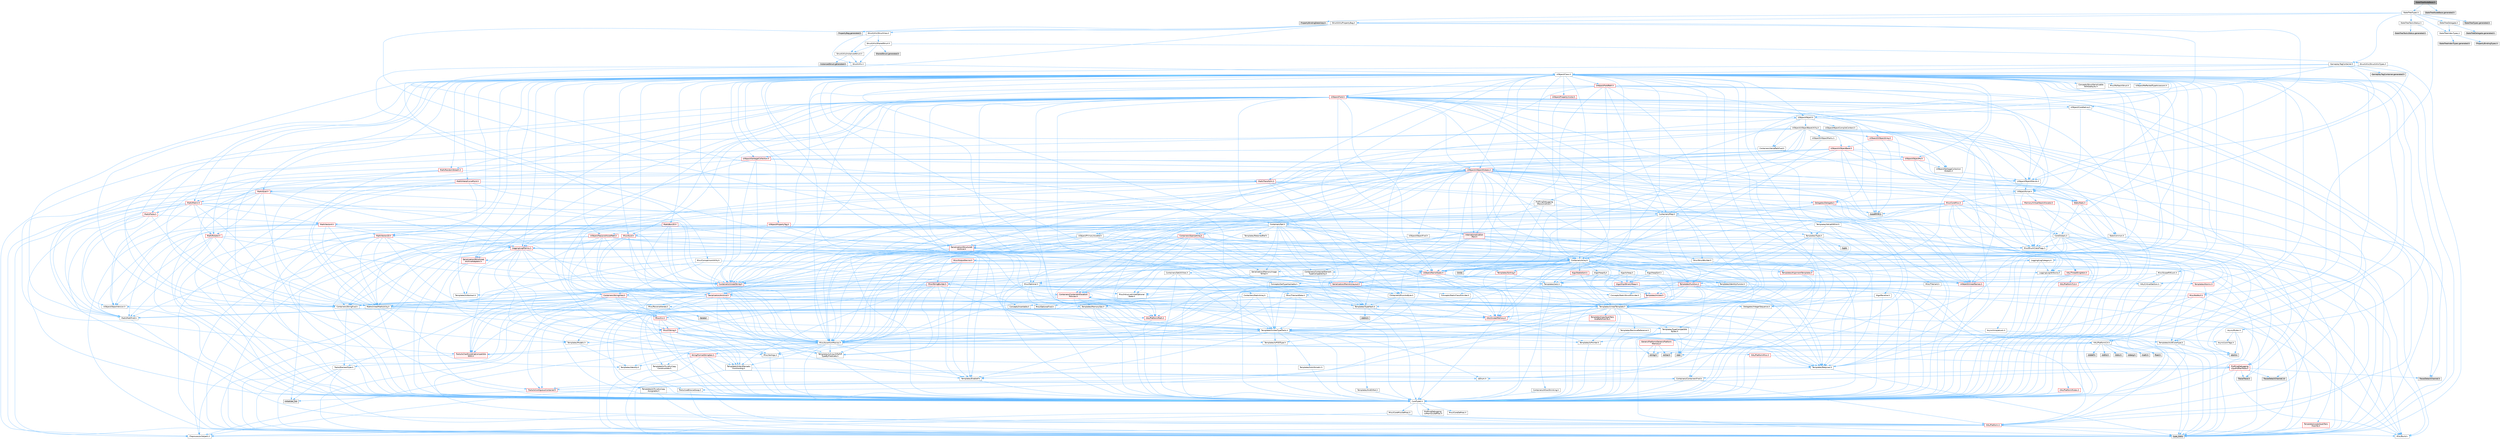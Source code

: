digraph "StateTreeNodeBase.h"
{
 // INTERACTIVE_SVG=YES
 // LATEX_PDF_SIZE
  bgcolor="transparent";
  edge [fontname=Helvetica,fontsize=10,labelfontname=Helvetica,labelfontsize=10];
  node [fontname=Helvetica,fontsize=10,shape=box,height=0.2,width=0.4];
  Node1 [id="Node000001",label="StateTreeNodeBase.h",height=0.2,width=0.4,color="gray40", fillcolor="grey60", style="filled", fontcolor="black",tooltip=" "];
  Node1 -> Node2 [id="edge1_Node000001_Node000002",color="steelblue1",style="solid",tooltip=" "];
  Node2 [id="Node000002",label="StateTreeTypes.h",height=0.2,width=0.4,color="grey40", fillcolor="white", style="filled",URL="$d0/d54/StateTreeTypes_8h.html",tooltip=" "];
  Node2 -> Node3 [id="edge2_Node000002_Node000003",color="steelblue1",style="solid",tooltip=" "];
  Node3 [id="Node000003",label="PropertyBindingDataView.h",height=0.2,width=0.4,color="grey60", fillcolor="#E0E0E0", style="filled",tooltip=" "];
  Node2 -> Node4 [id="edge3_Node000002_Node000004",color="steelblue1",style="solid",tooltip=" "];
  Node4 [id="Node000004",label="StructUtils/PropertyBag.h",height=0.2,width=0.4,color="grey40", fillcolor="white", style="filled",URL="$de/d60/StructUtils_2PropertyBag_8h.html",tooltip=" "];
  Node4 -> Node5 [id="edge4_Node000004_Node000005",color="steelblue1",style="solid",tooltip=" "];
  Node5 [id="Node000005",label="Misc/TVariantMeta.h",height=0.2,width=0.4,color="grey40", fillcolor="white", style="filled",URL="$d0/d34/TVariantMeta_8h.html",tooltip=" "];
  Node5 -> Node6 [id="edge5_Node000005_Node000006",color="steelblue1",style="solid",tooltip=" "];
  Node6 [id="Node000006",label="Templates/MemoryOps.h",height=0.2,width=0.4,color="grey40", fillcolor="white", style="filled",URL="$db/dea/MemoryOps_8h.html",tooltip=" "];
  Node6 -> Node7 [id="edge6_Node000006_Node000007",color="steelblue1",style="solid",tooltip=" "];
  Node7 [id="Node000007",label="CoreTypes.h",height=0.2,width=0.4,color="grey40", fillcolor="white", style="filled",URL="$dc/dec/CoreTypes_8h.html",tooltip=" "];
  Node7 -> Node8 [id="edge7_Node000007_Node000008",color="steelblue1",style="solid",tooltip=" "];
  Node8 [id="Node000008",label="HAL/Platform.h",height=0.2,width=0.4,color="red", fillcolor="#FFF0F0", style="filled",URL="$d9/dd0/Platform_8h.html",tooltip=" "];
  Node8 -> Node9 [id="edge8_Node000008_Node000009",color="steelblue1",style="solid",tooltip=" "];
  Node9 [id="Node000009",label="Misc/Build.h",height=0.2,width=0.4,color="grey40", fillcolor="white", style="filled",URL="$d3/dbb/Build_8h.html",tooltip=" "];
  Node8 -> Node11 [id="edge9_Node000008_Node000011",color="steelblue1",style="solid",tooltip=" "];
  Node11 [id="Node000011",label="type_traits",height=0.2,width=0.4,color="grey60", fillcolor="#E0E0E0", style="filled",tooltip=" "];
  Node8 -> Node12 [id="edge10_Node000008_Node000012",color="steelblue1",style="solid",tooltip=" "];
  Node12 [id="Node000012",label="PreprocessorHelpers.h",height=0.2,width=0.4,color="grey40", fillcolor="white", style="filled",URL="$db/ddb/PreprocessorHelpers_8h.html",tooltip=" "];
  Node7 -> Node18 [id="edge11_Node000007_Node000018",color="steelblue1",style="solid",tooltip=" "];
  Node18 [id="Node000018",label="ProfilingDebugging\l/UMemoryDefines.h",height=0.2,width=0.4,color="grey40", fillcolor="white", style="filled",URL="$d2/da2/UMemoryDefines_8h.html",tooltip=" "];
  Node7 -> Node19 [id="edge12_Node000007_Node000019",color="steelblue1",style="solid",tooltip=" "];
  Node19 [id="Node000019",label="Misc/CoreMiscDefines.h",height=0.2,width=0.4,color="grey40", fillcolor="white", style="filled",URL="$da/d38/CoreMiscDefines_8h.html",tooltip=" "];
  Node19 -> Node8 [id="edge13_Node000019_Node000008",color="steelblue1",style="solid",tooltip=" "];
  Node19 -> Node12 [id="edge14_Node000019_Node000012",color="steelblue1",style="solid",tooltip=" "];
  Node7 -> Node20 [id="edge15_Node000007_Node000020",color="steelblue1",style="solid",tooltip=" "];
  Node20 [id="Node000020",label="Misc/CoreDefines.h",height=0.2,width=0.4,color="grey40", fillcolor="white", style="filled",URL="$d3/dd2/CoreDefines_8h.html",tooltip=" "];
  Node6 -> Node21 [id="edge16_Node000006_Node000021",color="steelblue1",style="solid",tooltip=" "];
  Node21 [id="Node000021",label="HAL/UnrealMemory.h",height=0.2,width=0.4,color="red", fillcolor="#FFF0F0", style="filled",URL="$d9/d96/UnrealMemory_8h.html",tooltip=" "];
  Node21 -> Node7 [id="edge17_Node000021_Node000007",color="steelblue1",style="solid",tooltip=" "];
  Node21 -> Node22 [id="edge18_Node000021_Node000022",color="steelblue1",style="solid",tooltip=" "];
  Node22 [id="Node000022",label="GenericPlatform/GenericPlatform\lMemory.h",height=0.2,width=0.4,color="red", fillcolor="#FFF0F0", style="filled",URL="$dd/d22/GenericPlatformMemory_8h.html",tooltip=" "];
  Node22 -> Node7 [id="edge19_Node000022_Node000007",color="steelblue1",style="solid",tooltip=" "];
  Node22 -> Node32 [id="edge20_Node000022_Node000032",color="steelblue1",style="solid",tooltip=" "];
  Node32 [id="Node000032",label="string.h",height=0.2,width=0.4,color="grey60", fillcolor="#E0E0E0", style="filled",tooltip=" "];
  Node22 -> Node33 [id="edge21_Node000022_Node000033",color="steelblue1",style="solid",tooltip=" "];
  Node33 [id="Node000033",label="wchar.h",height=0.2,width=0.4,color="grey60", fillcolor="#E0E0E0", style="filled",tooltip=" "];
  Node21 -> Node92 [id="edge22_Node000021_Node000092",color="steelblue1",style="solid",tooltip=" "];
  Node92 [id="Node000092",label="Templates/IsPointer.h",height=0.2,width=0.4,color="grey40", fillcolor="white", style="filled",URL="$d7/d05/IsPointer_8h.html",tooltip=" "];
  Node92 -> Node7 [id="edge23_Node000092_Node000007",color="steelblue1",style="solid",tooltip=" "];
  Node6 -> Node87 [id="edge24_Node000006_Node000087",color="steelblue1",style="solid",tooltip=" "];
  Node87 [id="Node000087",label="Templates/IsTriviallyCopy\lAssignable.h",height=0.2,width=0.4,color="grey40", fillcolor="white", style="filled",URL="$d2/df2/IsTriviallyCopyAssignable_8h.html",tooltip=" "];
  Node87 -> Node7 [id="edge25_Node000087_Node000007",color="steelblue1",style="solid",tooltip=" "];
  Node87 -> Node11 [id="edge26_Node000087_Node000011",color="steelblue1",style="solid",tooltip=" "];
  Node6 -> Node86 [id="edge27_Node000006_Node000086",color="steelblue1",style="solid",tooltip=" "];
  Node86 [id="Node000086",label="Templates/IsTriviallyCopy\lConstructible.h",height=0.2,width=0.4,color="grey40", fillcolor="white", style="filled",URL="$d3/d78/IsTriviallyCopyConstructible_8h.html",tooltip=" "];
  Node86 -> Node7 [id="edge28_Node000086_Node000007",color="steelblue1",style="solid",tooltip=" "];
  Node86 -> Node11 [id="edge29_Node000086_Node000011",color="steelblue1",style="solid",tooltip=" "];
  Node6 -> Node72 [id="edge30_Node000006_Node000072",color="steelblue1",style="solid",tooltip=" "];
  Node72 [id="Node000072",label="Templates/Requires.h",height=0.2,width=0.4,color="grey40", fillcolor="white", style="filled",URL="$dc/d96/Requires_8h.html",tooltip=" "];
  Node72 -> Node64 [id="edge31_Node000072_Node000064",color="steelblue1",style="solid",tooltip=" "];
  Node64 [id="Node000064",label="Templates/EnableIf.h",height=0.2,width=0.4,color="grey40", fillcolor="white", style="filled",URL="$d7/d60/EnableIf_8h.html",tooltip=" "];
  Node64 -> Node7 [id="edge32_Node000064_Node000007",color="steelblue1",style="solid",tooltip=" "];
  Node72 -> Node11 [id="edge33_Node000072_Node000011",color="steelblue1",style="solid",tooltip=" "];
  Node6 -> Node93 [id="edge34_Node000006_Node000093",color="steelblue1",style="solid",tooltip=" "];
  Node93 [id="Node000093",label="Templates/UnrealTypeTraits.h",height=0.2,width=0.4,color="grey40", fillcolor="white", style="filled",URL="$d2/d2d/UnrealTypeTraits_8h.html",tooltip=" "];
  Node93 -> Node7 [id="edge35_Node000093_Node000007",color="steelblue1",style="solid",tooltip=" "];
  Node93 -> Node92 [id="edge36_Node000093_Node000092",color="steelblue1",style="solid",tooltip=" "];
  Node93 -> Node47 [id="edge37_Node000093_Node000047",color="steelblue1",style="solid",tooltip=" "];
  Node47 [id="Node000047",label="Misc/AssertionMacros.h",height=0.2,width=0.4,color="grey40", fillcolor="white", style="filled",URL="$d0/dfa/AssertionMacros_8h.html",tooltip=" "];
  Node47 -> Node7 [id="edge38_Node000047_Node000007",color="steelblue1",style="solid",tooltip=" "];
  Node47 -> Node8 [id="edge39_Node000047_Node000008",color="steelblue1",style="solid",tooltip=" "];
  Node47 -> Node48 [id="edge40_Node000047_Node000048",color="steelblue1",style="solid",tooltip=" "];
  Node48 [id="Node000048",label="HAL/PlatformMisc.h",height=0.2,width=0.4,color="red", fillcolor="#FFF0F0", style="filled",URL="$d0/df5/PlatformMisc_8h.html",tooltip=" "];
  Node48 -> Node7 [id="edge41_Node000048_Node000007",color="steelblue1",style="solid",tooltip=" "];
  Node48 -> Node59 [id="edge42_Node000048_Node000059",color="steelblue1",style="solid",tooltip=" "];
  Node59 [id="Node000059",label="ProfilingDebugging\l/CpuProfilerTrace.h",height=0.2,width=0.4,color="red", fillcolor="#FFF0F0", style="filled",URL="$da/dcb/CpuProfilerTrace_8h.html",tooltip=" "];
  Node59 -> Node7 [id="edge43_Node000059_Node000007",color="steelblue1",style="solid",tooltip=" "];
  Node59 -> Node24 [id="edge44_Node000059_Node000024",color="steelblue1",style="solid",tooltip=" "];
  Node24 [id="Node000024",label="Containers/ContainersFwd.h",height=0.2,width=0.4,color="grey40", fillcolor="white", style="filled",URL="$d4/d0a/ContainersFwd_8h.html",tooltip=" "];
  Node24 -> Node8 [id="edge45_Node000024_Node000008",color="steelblue1",style="solid",tooltip=" "];
  Node24 -> Node7 [id="edge46_Node000024_Node000007",color="steelblue1",style="solid",tooltip=" "];
  Node24 -> Node25 [id="edge47_Node000024_Node000025",color="steelblue1",style="solid",tooltip=" "];
  Node25 [id="Node000025",label="Traits/IsContiguousContainer.h",height=0.2,width=0.4,color="red", fillcolor="#FFF0F0", style="filled",URL="$d5/d3c/IsContiguousContainer_8h.html",tooltip=" "];
  Node25 -> Node7 [id="edge48_Node000025_Node000007",color="steelblue1",style="solid",tooltip=" "];
  Node25 -> Node27 [id="edge49_Node000025_Node000027",color="steelblue1",style="solid",tooltip=" "];
  Node27 [id="Node000027",label="initializer_list",height=0.2,width=0.4,color="grey60", fillcolor="#E0E0E0", style="filled",tooltip=" "];
  Node59 -> Node12 [id="edge50_Node000059_Node000012",color="steelblue1",style="solid",tooltip=" "];
  Node59 -> Node9 [id="edge51_Node000059_Node000009",color="steelblue1",style="solid",tooltip=" "];
  Node59 -> Node61 [id="edge52_Node000059_Node000061",color="steelblue1",style="solid",tooltip=" "];
  Node61 [id="Node000061",label="Trace/Detail/Channel.h",height=0.2,width=0.4,color="grey60", fillcolor="#E0E0E0", style="filled",tooltip=" "];
  Node59 -> Node62 [id="edge53_Node000059_Node000062",color="steelblue1",style="solid",tooltip=" "];
  Node62 [id="Node000062",label="Trace/Detail/Channel.inl",height=0.2,width=0.4,color="grey60", fillcolor="#E0E0E0", style="filled",tooltip=" "];
  Node59 -> Node63 [id="edge54_Node000059_Node000063",color="steelblue1",style="solid",tooltip=" "];
  Node63 [id="Node000063",label="Trace/Trace.h",height=0.2,width=0.4,color="grey60", fillcolor="#E0E0E0", style="filled",tooltip=" "];
  Node47 -> Node12 [id="edge55_Node000047_Node000012",color="steelblue1",style="solid",tooltip=" "];
  Node47 -> Node64 [id="edge56_Node000047_Node000064",color="steelblue1",style="solid",tooltip=" "];
  Node47 -> Node65 [id="edge57_Node000047_Node000065",color="steelblue1",style="solid",tooltip=" "];
  Node65 [id="Node000065",label="Templates/IsArrayOrRefOf\lTypeByPredicate.h",height=0.2,width=0.4,color="grey40", fillcolor="white", style="filled",URL="$d6/da1/IsArrayOrRefOfTypeByPredicate_8h.html",tooltip=" "];
  Node65 -> Node7 [id="edge58_Node000065_Node000007",color="steelblue1",style="solid",tooltip=" "];
  Node47 -> Node66 [id="edge59_Node000047_Node000066",color="steelblue1",style="solid",tooltip=" "];
  Node66 [id="Node000066",label="Templates/IsValidVariadic\lFunctionArg.h",height=0.2,width=0.4,color="grey40", fillcolor="white", style="filled",URL="$d0/dc8/IsValidVariadicFunctionArg_8h.html",tooltip=" "];
  Node66 -> Node7 [id="edge60_Node000066_Node000007",color="steelblue1",style="solid",tooltip=" "];
  Node66 -> Node67 [id="edge61_Node000066_Node000067",color="steelblue1",style="solid",tooltip=" "];
  Node67 [id="Node000067",label="IsEnum.h",height=0.2,width=0.4,color="grey40", fillcolor="white", style="filled",URL="$d4/de5/IsEnum_8h.html",tooltip=" "];
  Node66 -> Node11 [id="edge62_Node000066_Node000011",color="steelblue1",style="solid",tooltip=" "];
  Node47 -> Node68 [id="edge63_Node000047_Node000068",color="steelblue1",style="solid",tooltip=" "];
  Node68 [id="Node000068",label="Traits/IsCharEncodingCompatible\lWith.h",height=0.2,width=0.4,color="red", fillcolor="#FFF0F0", style="filled",URL="$df/dd1/IsCharEncodingCompatibleWith_8h.html",tooltip=" "];
  Node68 -> Node11 [id="edge64_Node000068_Node000011",color="steelblue1",style="solid",tooltip=" "];
  Node47 -> Node70 [id="edge65_Node000047_Node000070",color="steelblue1",style="solid",tooltip=" "];
  Node70 [id="Node000070",label="Misc/VarArgs.h",height=0.2,width=0.4,color="grey40", fillcolor="white", style="filled",URL="$d5/d6f/VarArgs_8h.html",tooltip=" "];
  Node70 -> Node7 [id="edge66_Node000070_Node000007",color="steelblue1",style="solid",tooltip=" "];
  Node47 -> Node71 [id="edge67_Node000047_Node000071",color="steelblue1",style="solid",tooltip=" "];
  Node71 [id="Node000071",label="String/FormatStringSan.h",height=0.2,width=0.4,color="red", fillcolor="#FFF0F0", style="filled",URL="$d3/d8b/FormatStringSan_8h.html",tooltip=" "];
  Node71 -> Node11 [id="edge68_Node000071_Node000011",color="steelblue1",style="solid",tooltip=" "];
  Node71 -> Node7 [id="edge69_Node000071_Node000007",color="steelblue1",style="solid",tooltip=" "];
  Node71 -> Node72 [id="edge70_Node000071_Node000072",color="steelblue1",style="solid",tooltip=" "];
  Node71 -> Node73 [id="edge71_Node000071_Node000073",color="steelblue1",style="solid",tooltip=" "];
  Node73 [id="Node000073",label="Templates/Identity.h",height=0.2,width=0.4,color="grey40", fillcolor="white", style="filled",URL="$d0/dd5/Identity_8h.html",tooltip=" "];
  Node71 -> Node66 [id="edge72_Node000071_Node000066",color="steelblue1",style="solid",tooltip=" "];
  Node71 -> Node24 [id="edge73_Node000071_Node000024",color="steelblue1",style="solid",tooltip=" "];
  Node47 -> Node77 [id="edge74_Node000047_Node000077",color="steelblue1",style="solid",tooltip=" "];
  Node77 [id="Node000077",label="atomic",height=0.2,width=0.4,color="grey60", fillcolor="#E0E0E0", style="filled",tooltip=" "];
  Node93 -> Node85 [id="edge75_Node000093_Node000085",color="steelblue1",style="solid",tooltip=" "];
  Node85 [id="Node000085",label="Templates/AndOrNot.h",height=0.2,width=0.4,color="grey40", fillcolor="white", style="filled",URL="$db/d0a/AndOrNot_8h.html",tooltip=" "];
  Node85 -> Node7 [id="edge76_Node000085_Node000007",color="steelblue1",style="solid",tooltip=" "];
  Node93 -> Node64 [id="edge77_Node000093_Node000064",color="steelblue1",style="solid",tooltip=" "];
  Node93 -> Node94 [id="edge78_Node000093_Node000094",color="steelblue1",style="solid",tooltip=" "];
  Node94 [id="Node000094",label="Templates/IsArithmetic.h",height=0.2,width=0.4,color="grey40", fillcolor="white", style="filled",URL="$d2/d5d/IsArithmetic_8h.html",tooltip=" "];
  Node94 -> Node7 [id="edge79_Node000094_Node000007",color="steelblue1",style="solid",tooltip=" "];
  Node93 -> Node67 [id="edge80_Node000093_Node000067",color="steelblue1",style="solid",tooltip=" "];
  Node93 -> Node95 [id="edge81_Node000093_Node000095",color="steelblue1",style="solid",tooltip=" "];
  Node95 [id="Node000095",label="Templates/Models.h",height=0.2,width=0.4,color="grey40", fillcolor="white", style="filled",URL="$d3/d0c/Models_8h.html",tooltip=" "];
  Node95 -> Node73 [id="edge82_Node000095_Node000073",color="steelblue1",style="solid",tooltip=" "];
  Node93 -> Node96 [id="edge83_Node000093_Node000096",color="steelblue1",style="solid",tooltip=" "];
  Node96 [id="Node000096",label="Templates/IsPODType.h",height=0.2,width=0.4,color="grey40", fillcolor="white", style="filled",URL="$d7/db1/IsPODType_8h.html",tooltip=" "];
  Node96 -> Node7 [id="edge84_Node000096_Node000007",color="steelblue1",style="solid",tooltip=" "];
  Node93 -> Node97 [id="edge85_Node000093_Node000097",color="steelblue1",style="solid",tooltip=" "];
  Node97 [id="Node000097",label="Templates/IsUECoreType.h",height=0.2,width=0.4,color="grey40", fillcolor="white", style="filled",URL="$d1/db8/IsUECoreType_8h.html",tooltip=" "];
  Node97 -> Node7 [id="edge86_Node000097_Node000007",color="steelblue1",style="solid",tooltip=" "];
  Node97 -> Node11 [id="edge87_Node000097_Node000011",color="steelblue1",style="solid",tooltip=" "];
  Node93 -> Node86 [id="edge88_Node000093_Node000086",color="steelblue1",style="solid",tooltip=" "];
  Node6 -> Node98 [id="edge89_Node000006_Node000098",color="steelblue1",style="solid",tooltip=" "];
  Node98 [id="Node000098",label="Traits/UseBitwiseSwap.h",height=0.2,width=0.4,color="grey40", fillcolor="white", style="filled",URL="$db/df3/UseBitwiseSwap_8h.html",tooltip=" "];
  Node98 -> Node7 [id="edge90_Node000098_Node000007",color="steelblue1",style="solid",tooltip=" "];
  Node98 -> Node11 [id="edge91_Node000098_Node000011",color="steelblue1",style="solid",tooltip=" "];
  Node6 -> Node39 [id="edge92_Node000006_Node000039",color="steelblue1",style="solid",tooltip=" "];
  Node39 [id="Node000039",label="new",height=0.2,width=0.4,color="grey60", fillcolor="#E0E0E0", style="filled",tooltip=" "];
  Node6 -> Node11 [id="edge93_Node000006_Node000011",color="steelblue1",style="solid",tooltip=" "];
  Node5 -> Node99 [id="edge94_Node000005_Node000099",color="steelblue1",style="solid",tooltip=" "];
  Node99 [id="Node000099",label="Templates/TypeCompatible\lBytes.h",height=0.2,width=0.4,color="grey40", fillcolor="white", style="filled",URL="$df/d0a/TypeCompatibleBytes_8h.html",tooltip=" "];
  Node99 -> Node7 [id="edge95_Node000099_Node000007",color="steelblue1",style="solid",tooltip=" "];
  Node99 -> Node32 [id="edge96_Node000099_Node000032",color="steelblue1",style="solid",tooltip=" "];
  Node99 -> Node39 [id="edge97_Node000099_Node000039",color="steelblue1",style="solid",tooltip=" "];
  Node99 -> Node11 [id="edge98_Node000099_Node000011",color="steelblue1",style="solid",tooltip=" "];
  Node5 -> Node100 [id="edge99_Node000005_Node000100",color="steelblue1",style="solid",tooltip=" "];
  Node100 [id="Node000100",label="Templates/UnrealTemplate.h",height=0.2,width=0.4,color="grey40", fillcolor="white", style="filled",URL="$d4/d24/UnrealTemplate_8h.html",tooltip=" "];
  Node100 -> Node7 [id="edge100_Node000100_Node000007",color="steelblue1",style="solid",tooltip=" "];
  Node100 -> Node92 [id="edge101_Node000100_Node000092",color="steelblue1",style="solid",tooltip=" "];
  Node100 -> Node21 [id="edge102_Node000100_Node000021",color="steelblue1",style="solid",tooltip=" "];
  Node100 -> Node101 [id="edge103_Node000100_Node000101",color="steelblue1",style="solid",tooltip=" "];
  Node101 [id="Node000101",label="Templates/CopyQualifiers\lAndRefsFromTo.h",height=0.2,width=0.4,color="red", fillcolor="#FFF0F0", style="filled",URL="$d3/db3/CopyQualifiersAndRefsFromTo_8h.html",tooltip=" "];
  Node100 -> Node93 [id="edge104_Node000100_Node000093",color="steelblue1",style="solid",tooltip=" "];
  Node100 -> Node103 [id="edge105_Node000100_Node000103",color="steelblue1",style="solid",tooltip=" "];
  Node103 [id="Node000103",label="Templates/RemoveReference.h",height=0.2,width=0.4,color="grey40", fillcolor="white", style="filled",URL="$da/dbe/RemoveReference_8h.html",tooltip=" "];
  Node103 -> Node7 [id="edge106_Node000103_Node000007",color="steelblue1",style="solid",tooltip=" "];
  Node100 -> Node72 [id="edge107_Node000100_Node000072",color="steelblue1",style="solid",tooltip=" "];
  Node100 -> Node99 [id="edge108_Node000100_Node000099",color="steelblue1",style="solid",tooltip=" "];
  Node100 -> Node73 [id="edge109_Node000100_Node000073",color="steelblue1",style="solid",tooltip=" "];
  Node100 -> Node25 [id="edge110_Node000100_Node000025",color="steelblue1",style="solid",tooltip=" "];
  Node100 -> Node98 [id="edge111_Node000100_Node000098",color="steelblue1",style="solid",tooltip=" "];
  Node100 -> Node11 [id="edge112_Node000100_Node000011",color="steelblue1",style="solid",tooltip=" "];
  Node5 -> Node93 [id="edge113_Node000005_Node000093",color="steelblue1",style="solid",tooltip=" "];
  Node5 -> Node104 [id="edge114_Node000005_Node000104",color="steelblue1",style="solid",tooltip=" "];
  Node104 [id="Node000104",label="Delegates/IntegerSequence.h",height=0.2,width=0.4,color="grey40", fillcolor="white", style="filled",URL="$d2/dcc/IntegerSequence_8h.html",tooltip=" "];
  Node104 -> Node7 [id="edge115_Node000104_Node000007",color="steelblue1",style="solid",tooltip=" "];
  Node5 -> Node105 [id="edge116_Node000005_Node000105",color="steelblue1",style="solid",tooltip=" "];
  Node105 [id="Node000105",label="Concepts/Insertable.h",height=0.2,width=0.4,color="grey40", fillcolor="white", style="filled",URL="$d8/d3b/Insertable_8h.html",tooltip=" "];
  Node5 -> Node47 [id="edge117_Node000005_Node000047",color="steelblue1",style="solid",tooltip=" "];
  Node4 -> Node106 [id="edge118_Node000004_Node000106",color="steelblue1",style="solid",tooltip=" "];
  Node106 [id="Node000106",label="StructUtils/StructView.h",height=0.2,width=0.4,color="grey40", fillcolor="white", style="filled",URL="$d6/d2a/StructUtils_2StructView_8h.html",tooltip=" "];
  Node106 -> Node107 [id="edge119_Node000106_Node000107",color="steelblue1",style="solid",tooltip=" "];
  Node107 [id="Node000107",label="StructUtils/InstancedStruct.h",height=0.2,width=0.4,color="grey40", fillcolor="white", style="filled",URL="$d6/dc6/StructUtils_2InstancedStruct_8h.html",tooltip=" "];
  Node107 -> Node108 [id="edge120_Node000107_Node000108",color="steelblue1",style="solid",tooltip=" "];
  Node108 [id="Node000108",label="StructUtils.h",height=0.2,width=0.4,color="grey40", fillcolor="white", style="filled",URL="$db/d30/StructUtils_8h.html",tooltip=" "];
  Node108 -> Node93 [id="edge121_Node000108_Node000093",color="steelblue1",style="solid",tooltip=" "];
  Node108 -> Node109 [id="edge122_Node000108_Node000109",color="steelblue1",style="solid",tooltip=" "];
  Node109 [id="Node000109",label="UObject/Class.h",height=0.2,width=0.4,color="grey40", fillcolor="white", style="filled",URL="$d4/d05/Class_8h.html",tooltip=" "];
  Node109 -> Node110 [id="edge123_Node000109_Node000110",color="steelblue1",style="solid",tooltip=" "];
  Node110 [id="Node000110",label="Concepts/GetTypeHashable.h",height=0.2,width=0.4,color="grey40", fillcolor="white", style="filled",URL="$d3/da2/GetTypeHashable_8h.html",tooltip=" "];
  Node110 -> Node7 [id="edge124_Node000110_Node000007",color="steelblue1",style="solid",tooltip=" "];
  Node110 -> Node111 [id="edge125_Node000110_Node000111",color="steelblue1",style="solid",tooltip=" "];
  Node111 [id="Node000111",label="Templates/TypeHash.h",height=0.2,width=0.4,color="grey40", fillcolor="white", style="filled",URL="$d1/d62/TypeHash_8h.html",tooltip=" "];
  Node111 -> Node7 [id="edge126_Node000111_Node000007",color="steelblue1",style="solid",tooltip=" "];
  Node111 -> Node72 [id="edge127_Node000111_Node000072",color="steelblue1",style="solid",tooltip=" "];
  Node111 -> Node112 [id="edge128_Node000111_Node000112",color="steelblue1",style="solid",tooltip=" "];
  Node112 [id="Node000112",label="Misc/Crc.h",height=0.2,width=0.4,color="red", fillcolor="#FFF0F0", style="filled",URL="$d4/dd2/Crc_8h.html",tooltip=" "];
  Node112 -> Node7 [id="edge129_Node000112_Node000007",color="steelblue1",style="solid",tooltip=" "];
  Node112 -> Node47 [id="edge130_Node000112_Node000047",color="steelblue1",style="solid",tooltip=" "];
  Node112 -> Node113 [id="edge131_Node000112_Node000113",color="steelblue1",style="solid",tooltip=" "];
  Node113 [id="Node000113",label="Misc/CString.h",height=0.2,width=0.4,color="red", fillcolor="#FFF0F0", style="filled",URL="$d2/d49/CString_8h.html",tooltip=" "];
  Node113 -> Node7 [id="edge132_Node000113_Node000007",color="steelblue1",style="solid",tooltip=" "];
  Node113 -> Node38 [id="edge133_Node000113_Node000038",color="steelblue1",style="solid",tooltip=" "];
  Node38 [id="Node000038",label="HAL/PlatformCrt.h",height=0.2,width=0.4,color="grey40", fillcolor="white", style="filled",URL="$d8/d75/PlatformCrt_8h.html",tooltip=" "];
  Node38 -> Node39 [id="edge134_Node000038_Node000039",color="steelblue1",style="solid",tooltip=" "];
  Node38 -> Node33 [id="edge135_Node000038_Node000033",color="steelblue1",style="solid",tooltip=" "];
  Node38 -> Node40 [id="edge136_Node000038_Node000040",color="steelblue1",style="solid",tooltip=" "];
  Node40 [id="Node000040",label="stddef.h",height=0.2,width=0.4,color="grey60", fillcolor="#E0E0E0", style="filled",tooltip=" "];
  Node38 -> Node41 [id="edge137_Node000038_Node000041",color="steelblue1",style="solid",tooltip=" "];
  Node41 [id="Node000041",label="stdlib.h",height=0.2,width=0.4,color="grey60", fillcolor="#E0E0E0", style="filled",tooltip=" "];
  Node38 -> Node42 [id="edge138_Node000038_Node000042",color="steelblue1",style="solid",tooltip=" "];
  Node42 [id="Node000042",label="stdio.h",height=0.2,width=0.4,color="grey60", fillcolor="#E0E0E0", style="filled",tooltip=" "];
  Node38 -> Node43 [id="edge139_Node000038_Node000043",color="steelblue1",style="solid",tooltip=" "];
  Node43 [id="Node000043",label="stdarg.h",height=0.2,width=0.4,color="grey60", fillcolor="#E0E0E0", style="filled",tooltip=" "];
  Node38 -> Node44 [id="edge140_Node000038_Node000044",color="steelblue1",style="solid",tooltip=" "];
  Node44 [id="Node000044",label="math.h",height=0.2,width=0.4,color="grey60", fillcolor="#E0E0E0", style="filled",tooltip=" "];
  Node38 -> Node45 [id="edge141_Node000038_Node000045",color="steelblue1",style="solid",tooltip=" "];
  Node45 [id="Node000045",label="float.h",height=0.2,width=0.4,color="grey60", fillcolor="#E0E0E0", style="filled",tooltip=" "];
  Node38 -> Node32 [id="edge142_Node000038_Node000032",color="steelblue1",style="solid",tooltip=" "];
  Node113 -> Node47 [id="edge143_Node000113_Node000047",color="steelblue1",style="solid",tooltip=" "];
  Node113 -> Node70 [id="edge144_Node000113_Node000070",color="steelblue1",style="solid",tooltip=" "];
  Node113 -> Node65 [id="edge145_Node000113_Node000065",color="steelblue1",style="solid",tooltip=" "];
  Node113 -> Node66 [id="edge146_Node000113_Node000066",color="steelblue1",style="solid",tooltip=" "];
  Node113 -> Node68 [id="edge147_Node000113_Node000068",color="steelblue1",style="solid",tooltip=" "];
  Node112 -> Node93 [id="edge148_Node000112_Node000093",color="steelblue1",style="solid",tooltip=" "];
  Node111 -> Node117 [id="edge149_Node000111_Node000117",color="steelblue1",style="solid",tooltip=" "];
  Node117 [id="Node000117",label="stdint.h",height=0.2,width=0.4,color="grey60", fillcolor="#E0E0E0", style="filled",tooltip=" "];
  Node111 -> Node11 [id="edge150_Node000111_Node000011",color="steelblue1",style="solid",tooltip=" "];
  Node109 -> Node118 [id="edge151_Node000109_Node000118",color="steelblue1",style="solid",tooltip=" "];
  Node118 [id="Node000118",label="Concepts/StaticClassProvider.h",height=0.2,width=0.4,color="grey40", fillcolor="white", style="filled",URL="$dd/d83/StaticClassProvider_8h.html",tooltip=" "];
  Node109 -> Node119 [id="edge152_Node000109_Node000119",color="steelblue1",style="solid",tooltip=" "];
  Node119 [id="Node000119",label="Concepts/StaticStructProvider.h",height=0.2,width=0.4,color="grey40", fillcolor="white", style="filled",URL="$d5/d77/StaticStructProvider_8h.html",tooltip=" "];
  Node109 -> Node120 [id="edge153_Node000109_Node000120",color="steelblue1",style="solid",tooltip=" "];
  Node120 [id="Node000120",label="Concepts/StructSerializable\lWithDefaults.h",height=0.2,width=0.4,color="grey40", fillcolor="white", style="filled",URL="$d5/ddc/StructSerializableWithDefaults_8h.html",tooltip=" "];
  Node109 -> Node121 [id="edge154_Node000109_Node000121",color="steelblue1",style="solid",tooltip=" "];
  Node121 [id="Node000121",label="Containers/Array.h",height=0.2,width=0.4,color="grey40", fillcolor="white", style="filled",URL="$df/dd0/Array_8h.html",tooltip=" "];
  Node121 -> Node7 [id="edge155_Node000121_Node000007",color="steelblue1",style="solid",tooltip=" "];
  Node121 -> Node47 [id="edge156_Node000121_Node000047",color="steelblue1",style="solid",tooltip=" "];
  Node121 -> Node122 [id="edge157_Node000121_Node000122",color="steelblue1",style="solid",tooltip=" "];
  Node122 [id="Node000122",label="Misc/IntrusiveUnsetOptional\lState.h",height=0.2,width=0.4,color="grey40", fillcolor="white", style="filled",URL="$d2/d0a/IntrusiveUnsetOptionalState_8h.html",tooltip=" "];
  Node122 -> Node123 [id="edge158_Node000122_Node000123",color="steelblue1",style="solid",tooltip=" "];
  Node123 [id="Node000123",label="Misc/OptionalFwd.h",height=0.2,width=0.4,color="grey40", fillcolor="white", style="filled",URL="$dc/d50/OptionalFwd_8h.html",tooltip=" "];
  Node121 -> Node124 [id="edge159_Node000121_Node000124",color="steelblue1",style="solid",tooltip=" "];
  Node124 [id="Node000124",label="Misc/ReverseIterate.h",height=0.2,width=0.4,color="grey40", fillcolor="white", style="filled",URL="$db/de3/ReverseIterate_8h.html",tooltip=" "];
  Node124 -> Node8 [id="edge160_Node000124_Node000008",color="steelblue1",style="solid",tooltip=" "];
  Node124 -> Node125 [id="edge161_Node000124_Node000125",color="steelblue1",style="solid",tooltip=" "];
  Node125 [id="Node000125",label="iterator",height=0.2,width=0.4,color="grey60", fillcolor="#E0E0E0", style="filled",tooltip=" "];
  Node121 -> Node21 [id="edge162_Node000121_Node000021",color="steelblue1",style="solid",tooltip=" "];
  Node121 -> Node93 [id="edge163_Node000121_Node000093",color="steelblue1",style="solid",tooltip=" "];
  Node121 -> Node100 [id="edge164_Node000121_Node000100",color="steelblue1",style="solid",tooltip=" "];
  Node121 -> Node126 [id="edge165_Node000121_Node000126",color="steelblue1",style="solid",tooltip=" "];
  Node126 [id="Node000126",label="Containers/AllowShrinking.h",height=0.2,width=0.4,color="grey40", fillcolor="white", style="filled",URL="$d7/d1a/AllowShrinking_8h.html",tooltip=" "];
  Node126 -> Node7 [id="edge166_Node000126_Node000007",color="steelblue1",style="solid",tooltip=" "];
  Node121 -> Node127 [id="edge167_Node000121_Node000127",color="steelblue1",style="solid",tooltip=" "];
  Node127 [id="Node000127",label="Containers/ContainerAllocation\lPolicies.h",height=0.2,width=0.4,color="red", fillcolor="#FFF0F0", style="filled",URL="$d7/dff/ContainerAllocationPolicies_8h.html",tooltip=" "];
  Node127 -> Node7 [id="edge168_Node000127_Node000007",color="steelblue1",style="solid",tooltip=" "];
  Node127 -> Node127 [id="edge169_Node000127_Node000127",color="steelblue1",style="solid",tooltip=" "];
  Node127 -> Node129 [id="edge170_Node000127_Node000129",color="steelblue1",style="solid",tooltip=" "];
  Node129 [id="Node000129",label="HAL/PlatformMath.h",height=0.2,width=0.4,color="red", fillcolor="#FFF0F0", style="filled",URL="$dc/d53/PlatformMath_8h.html",tooltip=" "];
  Node129 -> Node7 [id="edge171_Node000129_Node000007",color="steelblue1",style="solid",tooltip=" "];
  Node127 -> Node21 [id="edge172_Node000127_Node000021",color="steelblue1",style="solid",tooltip=" "];
  Node127 -> Node47 [id="edge173_Node000127_Node000047",color="steelblue1",style="solid",tooltip=" "];
  Node127 -> Node6 [id="edge174_Node000127_Node000006",color="steelblue1",style="solid",tooltip=" "];
  Node127 -> Node99 [id="edge175_Node000127_Node000099",color="steelblue1",style="solid",tooltip=" "];
  Node127 -> Node11 [id="edge176_Node000127_Node000011",color="steelblue1",style="solid",tooltip=" "];
  Node121 -> Node138 [id="edge177_Node000121_Node000138",color="steelblue1",style="solid",tooltip=" "];
  Node138 [id="Node000138",label="Containers/ContainerElement\lTypeCompatibility.h",height=0.2,width=0.4,color="grey40", fillcolor="white", style="filled",URL="$df/ddf/ContainerElementTypeCompatibility_8h.html",tooltip=" "];
  Node138 -> Node7 [id="edge178_Node000138_Node000007",color="steelblue1",style="solid",tooltip=" "];
  Node138 -> Node93 [id="edge179_Node000138_Node000093",color="steelblue1",style="solid",tooltip=" "];
  Node121 -> Node139 [id="edge180_Node000121_Node000139",color="steelblue1",style="solid",tooltip=" "];
  Node139 [id="Node000139",label="Serialization/Archive.h",height=0.2,width=0.4,color="red", fillcolor="#FFF0F0", style="filled",URL="$d7/d3b/Archive_8h.html",tooltip=" "];
  Node139 -> Node7 [id="edge181_Node000139_Node000007",color="steelblue1",style="solid",tooltip=" "];
  Node139 -> Node28 [id="edge182_Node000139_Node000028",color="steelblue1",style="solid",tooltip=" "];
  Node28 [id="Node000028",label="Math/MathFwd.h",height=0.2,width=0.4,color="grey40", fillcolor="white", style="filled",URL="$d2/d10/MathFwd_8h.html",tooltip=" "];
  Node28 -> Node8 [id="edge183_Node000028_Node000008",color="steelblue1",style="solid",tooltip=" "];
  Node139 -> Node47 [id="edge184_Node000139_Node000047",color="steelblue1",style="solid",tooltip=" "];
  Node139 -> Node9 [id="edge185_Node000139_Node000009",color="steelblue1",style="solid",tooltip=" "];
  Node139 -> Node70 [id="edge186_Node000139_Node000070",color="steelblue1",style="solid",tooltip=" "];
  Node139 -> Node64 [id="edge187_Node000139_Node000064",color="steelblue1",style="solid",tooltip=" "];
  Node139 -> Node65 [id="edge188_Node000139_Node000065",color="steelblue1",style="solid",tooltip=" "];
  Node139 -> Node66 [id="edge189_Node000139_Node000066",color="steelblue1",style="solid",tooltip=" "];
  Node139 -> Node100 [id="edge190_Node000139_Node000100",color="steelblue1",style="solid",tooltip=" "];
  Node139 -> Node68 [id="edge191_Node000139_Node000068",color="steelblue1",style="solid",tooltip=" "];
  Node139 -> Node148 [id="edge192_Node000139_Node000148",color="steelblue1",style="solid",tooltip=" "];
  Node148 [id="Node000148",label="UObject/ObjectVersion.h",height=0.2,width=0.4,color="grey40", fillcolor="white", style="filled",URL="$da/d63/ObjectVersion_8h.html",tooltip=" "];
  Node148 -> Node7 [id="edge193_Node000148_Node000007",color="steelblue1",style="solid",tooltip=" "];
  Node121 -> Node149 [id="edge194_Node000121_Node000149",color="steelblue1",style="solid",tooltip=" "];
  Node149 [id="Node000149",label="Serialization/MemoryImage\lWriter.h",height=0.2,width=0.4,color="grey40", fillcolor="white", style="filled",URL="$d0/d08/MemoryImageWriter_8h.html",tooltip=" "];
  Node149 -> Node7 [id="edge195_Node000149_Node000007",color="steelblue1",style="solid",tooltip=" "];
  Node149 -> Node150 [id="edge196_Node000149_Node000150",color="steelblue1",style="solid",tooltip=" "];
  Node150 [id="Node000150",label="Serialization/MemoryLayout.h",height=0.2,width=0.4,color="red", fillcolor="#FFF0F0", style="filled",URL="$d7/d66/MemoryLayout_8h.html",tooltip=" "];
  Node150 -> Node118 [id="edge197_Node000150_Node000118",color="steelblue1",style="solid",tooltip=" "];
  Node150 -> Node119 [id="edge198_Node000150_Node000119",color="steelblue1",style="solid",tooltip=" "];
  Node150 -> Node151 [id="edge199_Node000150_Node000151",color="steelblue1",style="solid",tooltip=" "];
  Node151 [id="Node000151",label="Containers/EnumAsByte.h",height=0.2,width=0.4,color="grey40", fillcolor="white", style="filled",URL="$d6/d9a/EnumAsByte_8h.html",tooltip=" "];
  Node151 -> Node7 [id="edge200_Node000151_Node000007",color="steelblue1",style="solid",tooltip=" "];
  Node151 -> Node96 [id="edge201_Node000151_Node000096",color="steelblue1",style="solid",tooltip=" "];
  Node151 -> Node111 [id="edge202_Node000151_Node000111",color="steelblue1",style="solid",tooltip=" "];
  Node150 -> Node50 [id="edge203_Node000150_Node000050",color="steelblue1",style="solid",tooltip=" "];
  Node50 [id="Node000050",label="Containers/StringFwd.h",height=0.2,width=0.4,color="grey40", fillcolor="white", style="filled",URL="$df/d37/StringFwd_8h.html",tooltip=" "];
  Node50 -> Node7 [id="edge204_Node000050_Node000007",color="steelblue1",style="solid",tooltip=" "];
  Node50 -> Node51 [id="edge205_Node000050_Node000051",color="steelblue1",style="solid",tooltip=" "];
  Node51 [id="Node000051",label="Traits/ElementType.h",height=0.2,width=0.4,color="grey40", fillcolor="white", style="filled",URL="$d5/d4f/ElementType_8h.html",tooltip=" "];
  Node51 -> Node8 [id="edge206_Node000051_Node000008",color="steelblue1",style="solid",tooltip=" "];
  Node51 -> Node27 [id="edge207_Node000051_Node000027",color="steelblue1",style="solid",tooltip=" "];
  Node51 -> Node11 [id="edge208_Node000051_Node000011",color="steelblue1",style="solid",tooltip=" "];
  Node50 -> Node25 [id="edge209_Node000050_Node000025",color="steelblue1",style="solid",tooltip=" "];
  Node150 -> Node21 [id="edge210_Node000150_Node000021",color="steelblue1",style="solid",tooltip=" "];
  Node150 -> Node64 [id="edge211_Node000150_Node000064",color="steelblue1",style="solid",tooltip=" "];
  Node150 -> Node153 [id="edge212_Node000150_Node000153",color="steelblue1",style="solid",tooltip=" "];
  Node153 [id="Node000153",label="Templates/IsAbstract.h",height=0.2,width=0.4,color="grey40", fillcolor="white", style="filled",URL="$d8/db7/IsAbstract_8h.html",tooltip=" "];
  Node150 -> Node95 [id="edge213_Node000150_Node000095",color="steelblue1",style="solid",tooltip=" "];
  Node150 -> Node100 [id="edge214_Node000150_Node000100",color="steelblue1",style="solid",tooltip=" "];
  Node121 -> Node154 [id="edge215_Node000121_Node000154",color="steelblue1",style="solid",tooltip=" "];
  Node154 [id="Node000154",label="Algo/Heapify.h",height=0.2,width=0.4,color="grey40", fillcolor="white", style="filled",URL="$d0/d2a/Heapify_8h.html",tooltip=" "];
  Node154 -> Node155 [id="edge216_Node000154_Node000155",color="steelblue1",style="solid",tooltip=" "];
  Node155 [id="Node000155",label="Algo/Impl/BinaryHeap.h",height=0.2,width=0.4,color="red", fillcolor="#FFF0F0", style="filled",URL="$d7/da3/Algo_2Impl_2BinaryHeap_8h.html",tooltip=" "];
  Node155 -> Node156 [id="edge217_Node000155_Node000156",color="steelblue1",style="solid",tooltip=" "];
  Node156 [id="Node000156",label="Templates/Invoke.h",height=0.2,width=0.4,color="red", fillcolor="#FFF0F0", style="filled",URL="$d7/deb/Invoke_8h.html",tooltip=" "];
  Node156 -> Node7 [id="edge218_Node000156_Node000007",color="steelblue1",style="solid",tooltip=" "];
  Node156 -> Node100 [id="edge219_Node000156_Node000100",color="steelblue1",style="solid",tooltip=" "];
  Node156 -> Node11 [id="edge220_Node000156_Node000011",color="steelblue1",style="solid",tooltip=" "];
  Node155 -> Node11 [id="edge221_Node000155_Node000011",color="steelblue1",style="solid",tooltip=" "];
  Node154 -> Node160 [id="edge222_Node000154_Node000160",color="steelblue1",style="solid",tooltip=" "];
  Node160 [id="Node000160",label="Templates/IdentityFunctor.h",height=0.2,width=0.4,color="grey40", fillcolor="white", style="filled",URL="$d7/d2e/IdentityFunctor_8h.html",tooltip=" "];
  Node160 -> Node8 [id="edge223_Node000160_Node000008",color="steelblue1",style="solid",tooltip=" "];
  Node154 -> Node156 [id="edge224_Node000154_Node000156",color="steelblue1",style="solid",tooltip=" "];
  Node154 -> Node161 [id="edge225_Node000154_Node000161",color="steelblue1",style="solid",tooltip=" "];
  Node161 [id="Node000161",label="Templates/Less.h",height=0.2,width=0.4,color="grey40", fillcolor="white", style="filled",URL="$de/dc8/Less_8h.html",tooltip=" "];
  Node161 -> Node7 [id="edge226_Node000161_Node000007",color="steelblue1",style="solid",tooltip=" "];
  Node161 -> Node100 [id="edge227_Node000161_Node000100",color="steelblue1",style="solid",tooltip=" "];
  Node154 -> Node100 [id="edge228_Node000154_Node000100",color="steelblue1",style="solid",tooltip=" "];
  Node121 -> Node162 [id="edge229_Node000121_Node000162",color="steelblue1",style="solid",tooltip=" "];
  Node162 [id="Node000162",label="Algo/HeapSort.h",height=0.2,width=0.4,color="grey40", fillcolor="white", style="filled",URL="$d3/d92/HeapSort_8h.html",tooltip=" "];
  Node162 -> Node155 [id="edge230_Node000162_Node000155",color="steelblue1",style="solid",tooltip=" "];
  Node162 -> Node160 [id="edge231_Node000162_Node000160",color="steelblue1",style="solid",tooltip=" "];
  Node162 -> Node161 [id="edge232_Node000162_Node000161",color="steelblue1",style="solid",tooltip=" "];
  Node162 -> Node100 [id="edge233_Node000162_Node000100",color="steelblue1",style="solid",tooltip=" "];
  Node121 -> Node163 [id="edge234_Node000121_Node000163",color="steelblue1",style="solid",tooltip=" "];
  Node163 [id="Node000163",label="Algo/IsHeap.h",height=0.2,width=0.4,color="grey40", fillcolor="white", style="filled",URL="$de/d32/IsHeap_8h.html",tooltip=" "];
  Node163 -> Node155 [id="edge235_Node000163_Node000155",color="steelblue1",style="solid",tooltip=" "];
  Node163 -> Node160 [id="edge236_Node000163_Node000160",color="steelblue1",style="solid",tooltip=" "];
  Node163 -> Node156 [id="edge237_Node000163_Node000156",color="steelblue1",style="solid",tooltip=" "];
  Node163 -> Node161 [id="edge238_Node000163_Node000161",color="steelblue1",style="solid",tooltip=" "];
  Node163 -> Node100 [id="edge239_Node000163_Node000100",color="steelblue1",style="solid",tooltip=" "];
  Node121 -> Node155 [id="edge240_Node000121_Node000155",color="steelblue1",style="solid",tooltip=" "];
  Node121 -> Node164 [id="edge241_Node000121_Node000164",color="steelblue1",style="solid",tooltip=" "];
  Node164 [id="Node000164",label="Algo/StableSort.h",height=0.2,width=0.4,color="red", fillcolor="#FFF0F0", style="filled",URL="$d7/d3c/StableSort_8h.html",tooltip=" "];
  Node164 -> Node160 [id="edge242_Node000164_Node000160",color="steelblue1",style="solid",tooltip=" "];
  Node164 -> Node156 [id="edge243_Node000164_Node000156",color="steelblue1",style="solid",tooltip=" "];
  Node164 -> Node161 [id="edge244_Node000164_Node000161",color="steelblue1",style="solid",tooltip=" "];
  Node164 -> Node100 [id="edge245_Node000164_Node000100",color="steelblue1",style="solid",tooltip=" "];
  Node121 -> Node110 [id="edge246_Node000121_Node000110",color="steelblue1",style="solid",tooltip=" "];
  Node121 -> Node160 [id="edge247_Node000121_Node000160",color="steelblue1",style="solid",tooltip=" "];
  Node121 -> Node156 [id="edge248_Node000121_Node000156",color="steelblue1",style="solid",tooltip=" "];
  Node121 -> Node161 [id="edge249_Node000121_Node000161",color="steelblue1",style="solid",tooltip=" "];
  Node121 -> Node167 [id="edge250_Node000121_Node000167",color="steelblue1",style="solid",tooltip=" "];
  Node167 [id="Node000167",label="Templates/LosesQualifiers\lFromTo.h",height=0.2,width=0.4,color="red", fillcolor="#FFF0F0", style="filled",URL="$d2/db3/LosesQualifiersFromTo_8h.html",tooltip=" "];
  Node167 -> Node11 [id="edge251_Node000167_Node000011",color="steelblue1",style="solid",tooltip=" "];
  Node121 -> Node72 [id="edge252_Node000121_Node000072",color="steelblue1",style="solid",tooltip=" "];
  Node121 -> Node168 [id="edge253_Node000121_Node000168",color="steelblue1",style="solid",tooltip=" "];
  Node168 [id="Node000168",label="Templates/Sorting.h",height=0.2,width=0.4,color="red", fillcolor="#FFF0F0", style="filled",URL="$d3/d9e/Sorting_8h.html",tooltip=" "];
  Node168 -> Node7 [id="edge254_Node000168_Node000007",color="steelblue1",style="solid",tooltip=" "];
  Node168 -> Node129 [id="edge255_Node000168_Node000129",color="steelblue1",style="solid",tooltip=" "];
  Node168 -> Node161 [id="edge256_Node000168_Node000161",color="steelblue1",style="solid",tooltip=" "];
  Node121 -> Node172 [id="edge257_Node000121_Node000172",color="steelblue1",style="solid",tooltip=" "];
  Node172 [id="Node000172",label="Templates/AlignmentTemplates.h",height=0.2,width=0.4,color="red", fillcolor="#FFF0F0", style="filled",URL="$dd/d32/AlignmentTemplates_8h.html",tooltip=" "];
  Node172 -> Node7 [id="edge258_Node000172_Node000007",color="steelblue1",style="solid",tooltip=" "];
  Node172 -> Node92 [id="edge259_Node000172_Node000092",color="steelblue1",style="solid",tooltip=" "];
  Node121 -> Node51 [id="edge260_Node000121_Node000051",color="steelblue1",style="solid",tooltip=" "];
  Node121 -> Node135 [id="edge261_Node000121_Node000135",color="steelblue1",style="solid",tooltip=" "];
  Node135 [id="Node000135",label="limits",height=0.2,width=0.4,color="grey60", fillcolor="#E0E0E0", style="filled",tooltip=" "];
  Node121 -> Node11 [id="edge262_Node000121_Node000011",color="steelblue1",style="solid",tooltip=" "];
  Node109 -> Node151 [id="edge263_Node000109_Node000151",color="steelblue1",style="solid",tooltip=" "];
  Node109 -> Node173 [id="edge264_Node000109_Node000173",color="steelblue1",style="solid",tooltip=" "];
  Node173 [id="Node000173",label="Containers/Map.h",height=0.2,width=0.4,color="grey40", fillcolor="white", style="filled",URL="$df/d79/Map_8h.html",tooltip=" "];
  Node173 -> Node7 [id="edge265_Node000173_Node000007",color="steelblue1",style="solid",tooltip=" "];
  Node173 -> Node174 [id="edge266_Node000173_Node000174",color="steelblue1",style="solid",tooltip=" "];
  Node174 [id="Node000174",label="Algo/Reverse.h",height=0.2,width=0.4,color="grey40", fillcolor="white", style="filled",URL="$d5/d93/Reverse_8h.html",tooltip=" "];
  Node174 -> Node7 [id="edge267_Node000174_Node000007",color="steelblue1",style="solid",tooltip=" "];
  Node174 -> Node100 [id="edge268_Node000174_Node000100",color="steelblue1",style="solid",tooltip=" "];
  Node173 -> Node138 [id="edge269_Node000173_Node000138",color="steelblue1",style="solid",tooltip=" "];
  Node173 -> Node175 [id="edge270_Node000173_Node000175",color="steelblue1",style="solid",tooltip=" "];
  Node175 [id="Node000175",label="Containers/Set.h",height=0.2,width=0.4,color="grey40", fillcolor="white", style="filled",URL="$d4/d45/Set_8h.html",tooltip=" "];
  Node175 -> Node127 [id="edge271_Node000175_Node000127",color="steelblue1",style="solid",tooltip=" "];
  Node175 -> Node138 [id="edge272_Node000175_Node000138",color="steelblue1",style="solid",tooltip=" "];
  Node175 -> Node176 [id="edge273_Node000175_Node000176",color="steelblue1",style="solid",tooltip=" "];
  Node176 [id="Node000176",label="Containers/SetUtilities.h",height=0.2,width=0.4,color="grey40", fillcolor="white", style="filled",URL="$dc/de5/SetUtilities_8h.html",tooltip=" "];
  Node176 -> Node7 [id="edge274_Node000176_Node000007",color="steelblue1",style="solid",tooltip=" "];
  Node176 -> Node150 [id="edge275_Node000176_Node000150",color="steelblue1",style="solid",tooltip=" "];
  Node176 -> Node6 [id="edge276_Node000176_Node000006",color="steelblue1",style="solid",tooltip=" "];
  Node176 -> Node93 [id="edge277_Node000176_Node000093",color="steelblue1",style="solid",tooltip=" "];
  Node175 -> Node177 [id="edge278_Node000175_Node000177",color="steelblue1",style="solid",tooltip=" "];
  Node177 [id="Node000177",label="Containers/SparseArray.h",height=0.2,width=0.4,color="red", fillcolor="#FFF0F0", style="filled",URL="$d5/dbf/SparseArray_8h.html",tooltip=" "];
  Node177 -> Node7 [id="edge279_Node000177_Node000007",color="steelblue1",style="solid",tooltip=" "];
  Node177 -> Node47 [id="edge280_Node000177_Node000047",color="steelblue1",style="solid",tooltip=" "];
  Node177 -> Node21 [id="edge281_Node000177_Node000021",color="steelblue1",style="solid",tooltip=" "];
  Node177 -> Node93 [id="edge282_Node000177_Node000093",color="steelblue1",style="solid",tooltip=" "];
  Node177 -> Node100 [id="edge283_Node000177_Node000100",color="steelblue1",style="solid",tooltip=" "];
  Node177 -> Node127 [id="edge284_Node000177_Node000127",color="steelblue1",style="solid",tooltip=" "];
  Node177 -> Node161 [id="edge285_Node000177_Node000161",color="steelblue1",style="solid",tooltip=" "];
  Node177 -> Node121 [id="edge286_Node000177_Node000121",color="steelblue1",style="solid",tooltip=" "];
  Node177 -> Node171 [id="edge287_Node000177_Node000171",color="steelblue1",style="solid",tooltip=" "];
  Node171 [id="Node000171",label="Math/UnrealMathUtility.h",height=0.2,width=0.4,color="grey40", fillcolor="white", style="filled",URL="$db/db8/UnrealMathUtility_8h.html",tooltip=" "];
  Node171 -> Node7 [id="edge288_Node000171_Node000007",color="steelblue1",style="solid",tooltip=" "];
  Node171 -> Node47 [id="edge289_Node000171_Node000047",color="steelblue1",style="solid",tooltip=" "];
  Node171 -> Node129 [id="edge290_Node000171_Node000129",color="steelblue1",style="solid",tooltip=" "];
  Node171 -> Node28 [id="edge291_Node000171_Node000028",color="steelblue1",style="solid",tooltip=" "];
  Node171 -> Node73 [id="edge292_Node000171_Node000073",color="steelblue1",style="solid",tooltip=" "];
  Node171 -> Node72 [id="edge293_Node000171_Node000072",color="steelblue1",style="solid",tooltip=" "];
  Node177 -> Node180 [id="edge294_Node000177_Node000180",color="steelblue1",style="solid",tooltip=" "];
  Node180 [id="Node000180",label="Serialization/Structured\lArchive.h",height=0.2,width=0.4,color="red", fillcolor="#FFF0F0", style="filled",URL="$d9/d1e/StructuredArchive_8h.html",tooltip=" "];
  Node180 -> Node121 [id="edge295_Node000180_Node000121",color="steelblue1",style="solid",tooltip=" "];
  Node180 -> Node127 [id="edge296_Node000180_Node000127",color="steelblue1",style="solid",tooltip=" "];
  Node180 -> Node7 [id="edge297_Node000180_Node000007",color="steelblue1",style="solid",tooltip=" "];
  Node180 -> Node9 [id="edge298_Node000180_Node000009",color="steelblue1",style="solid",tooltip=" "];
  Node180 -> Node139 [id="edge299_Node000180_Node000139",color="steelblue1",style="solid",tooltip=" "];
  Node180 -> Node184 [id="edge300_Node000180_Node000184",color="steelblue1",style="solid",tooltip=" "];
  Node184 [id="Node000184",label="Serialization/Structured\lArchiveAdapters.h",height=0.2,width=0.4,color="red", fillcolor="#FFF0F0", style="filled",URL="$d3/de1/StructuredArchiveAdapters_8h.html",tooltip=" "];
  Node184 -> Node7 [id="edge301_Node000184_Node000007",color="steelblue1",style="solid",tooltip=" "];
  Node184 -> Node105 [id="edge302_Node000184_Node000105",color="steelblue1",style="solid",tooltip=" "];
  Node184 -> Node95 [id="edge303_Node000184_Node000095",color="steelblue1",style="solid",tooltip=" "];
  Node177 -> Node149 [id="edge304_Node000177_Node000149",color="steelblue1",style="solid",tooltip=" "];
  Node177 -> Node195 [id="edge305_Node000177_Node000195",color="steelblue1",style="solid",tooltip=" "];
  Node195 [id="Node000195",label="Containers/UnrealString.h",height=0.2,width=0.4,color="red", fillcolor="#FFF0F0", style="filled",URL="$d5/dba/UnrealString_8h.html",tooltip=" "];
  Node177 -> Node122 [id="edge306_Node000177_Node000122",color="steelblue1",style="solid",tooltip=" "];
  Node175 -> Node24 [id="edge307_Node000175_Node000024",color="steelblue1",style="solid",tooltip=" "];
  Node175 -> Node171 [id="edge308_Node000175_Node000171",color="steelblue1",style="solid",tooltip=" "];
  Node175 -> Node47 [id="edge309_Node000175_Node000047",color="steelblue1",style="solid",tooltip=" "];
  Node175 -> Node199 [id="edge310_Node000175_Node000199",color="steelblue1",style="solid",tooltip=" "];
  Node199 [id="Node000199",label="Misc/StructBuilder.h",height=0.2,width=0.4,color="grey40", fillcolor="white", style="filled",URL="$d9/db3/StructBuilder_8h.html",tooltip=" "];
  Node199 -> Node7 [id="edge311_Node000199_Node000007",color="steelblue1",style="solid",tooltip=" "];
  Node199 -> Node171 [id="edge312_Node000199_Node000171",color="steelblue1",style="solid",tooltip=" "];
  Node199 -> Node172 [id="edge313_Node000199_Node000172",color="steelblue1",style="solid",tooltip=" "];
  Node175 -> Node149 [id="edge314_Node000175_Node000149",color="steelblue1",style="solid",tooltip=" "];
  Node175 -> Node180 [id="edge315_Node000175_Node000180",color="steelblue1",style="solid",tooltip=" "];
  Node175 -> Node200 [id="edge316_Node000175_Node000200",color="steelblue1",style="solid",tooltip=" "];
  Node200 [id="Node000200",label="Templates/Function.h",height=0.2,width=0.4,color="red", fillcolor="#FFF0F0", style="filled",URL="$df/df5/Function_8h.html",tooltip=" "];
  Node200 -> Node7 [id="edge317_Node000200_Node000007",color="steelblue1",style="solid",tooltip=" "];
  Node200 -> Node47 [id="edge318_Node000200_Node000047",color="steelblue1",style="solid",tooltip=" "];
  Node200 -> Node122 [id="edge319_Node000200_Node000122",color="steelblue1",style="solid",tooltip=" "];
  Node200 -> Node21 [id="edge320_Node000200_Node000021",color="steelblue1",style="solid",tooltip=" "];
  Node200 -> Node93 [id="edge321_Node000200_Node000093",color="steelblue1",style="solid",tooltip=" "];
  Node200 -> Node156 [id="edge322_Node000200_Node000156",color="steelblue1",style="solid",tooltip=" "];
  Node200 -> Node100 [id="edge323_Node000200_Node000100",color="steelblue1",style="solid",tooltip=" "];
  Node200 -> Node72 [id="edge324_Node000200_Node000072",color="steelblue1",style="solid",tooltip=" "];
  Node200 -> Node171 [id="edge325_Node000200_Node000171",color="steelblue1",style="solid",tooltip=" "];
  Node200 -> Node39 [id="edge326_Node000200_Node000039",color="steelblue1",style="solid",tooltip=" "];
  Node200 -> Node11 [id="edge327_Node000200_Node000011",color="steelblue1",style="solid",tooltip=" "];
  Node175 -> Node202 [id="edge328_Node000175_Node000202",color="steelblue1",style="solid",tooltip=" "];
  Node202 [id="Node000202",label="Templates/RetainedRef.h",height=0.2,width=0.4,color="grey40", fillcolor="white", style="filled",URL="$d1/dac/RetainedRef_8h.html",tooltip=" "];
  Node175 -> Node168 [id="edge329_Node000175_Node000168",color="steelblue1",style="solid",tooltip=" "];
  Node175 -> Node111 [id="edge330_Node000175_Node000111",color="steelblue1",style="solid",tooltip=" "];
  Node175 -> Node100 [id="edge331_Node000175_Node000100",color="steelblue1",style="solid",tooltip=" "];
  Node175 -> Node27 [id="edge332_Node000175_Node000027",color="steelblue1",style="solid",tooltip=" "];
  Node175 -> Node11 [id="edge333_Node000175_Node000011",color="steelblue1",style="solid",tooltip=" "];
  Node173 -> Node195 [id="edge334_Node000173_Node000195",color="steelblue1",style="solid",tooltip=" "];
  Node173 -> Node47 [id="edge335_Node000173_Node000047",color="steelblue1",style="solid",tooltip=" "];
  Node173 -> Node199 [id="edge336_Node000173_Node000199",color="steelblue1",style="solid",tooltip=" "];
  Node173 -> Node200 [id="edge337_Node000173_Node000200",color="steelblue1",style="solid",tooltip=" "];
  Node173 -> Node168 [id="edge338_Node000173_Node000168",color="steelblue1",style="solid",tooltip=" "];
  Node173 -> Node203 [id="edge339_Node000173_Node000203",color="steelblue1",style="solid",tooltip=" "];
  Node203 [id="Node000203",label="Templates/Tuple.h",height=0.2,width=0.4,color="grey40", fillcolor="white", style="filled",URL="$d2/d4f/Tuple_8h.html",tooltip=" "];
  Node203 -> Node7 [id="edge340_Node000203_Node000007",color="steelblue1",style="solid",tooltip=" "];
  Node203 -> Node100 [id="edge341_Node000203_Node000100",color="steelblue1",style="solid",tooltip=" "];
  Node203 -> Node104 [id="edge342_Node000203_Node000104",color="steelblue1",style="solid",tooltip=" "];
  Node203 -> Node156 [id="edge343_Node000203_Node000156",color="steelblue1",style="solid",tooltip=" "];
  Node203 -> Node180 [id="edge344_Node000203_Node000180",color="steelblue1",style="solid",tooltip=" "];
  Node203 -> Node150 [id="edge345_Node000203_Node000150",color="steelblue1",style="solid",tooltip=" "];
  Node203 -> Node72 [id="edge346_Node000203_Node000072",color="steelblue1",style="solid",tooltip=" "];
  Node203 -> Node111 [id="edge347_Node000203_Node000111",color="steelblue1",style="solid",tooltip=" "];
  Node203 -> Node204 [id="edge348_Node000203_Node000204",color="steelblue1",style="solid",tooltip=" "];
  Node204 [id="Node000204",label="tuple",height=0.2,width=0.4,color="grey60", fillcolor="#E0E0E0", style="filled",tooltip=" "];
  Node203 -> Node11 [id="edge349_Node000203_Node000011",color="steelblue1",style="solid",tooltip=" "];
  Node173 -> Node100 [id="edge350_Node000173_Node000100",color="steelblue1",style="solid",tooltip=" "];
  Node173 -> Node93 [id="edge351_Node000173_Node000093",color="steelblue1",style="solid",tooltip=" "];
  Node173 -> Node11 [id="edge352_Node000173_Node000011",color="steelblue1",style="solid",tooltip=" "];
  Node109 -> Node175 [id="edge353_Node000109_Node000175",color="steelblue1",style="solid",tooltip=" "];
  Node109 -> Node50 [id="edge354_Node000109_Node000050",color="steelblue1",style="solid",tooltip=" "];
  Node109 -> Node195 [id="edge355_Node000109_Node000195",color="steelblue1",style="solid",tooltip=" "];
  Node109 -> Node7 [id="edge356_Node000109_Node000007",color="steelblue1",style="solid",tooltip=" "];
  Node109 -> Node205 [id="edge357_Node000109_Node000205",color="steelblue1",style="solid",tooltip=" "];
  Node205 [id="Node000205",label="Async/Mutex.h",height=0.2,width=0.4,color="grey40", fillcolor="white", style="filled",URL="$de/db1/Mutex_8h.html",tooltip=" "];
  Node205 -> Node206 [id="edge358_Node000205_Node000206",color="steelblue1",style="solid",tooltip=" "];
  Node206 [id="Node000206",label="Async/LockTags.h",height=0.2,width=0.4,color="grey40", fillcolor="white", style="filled",URL="$d6/d40/LockTags_8h.html",tooltip=" "];
  Node205 -> Node7 [id="edge359_Node000205_Node000007",color="steelblue1",style="solid",tooltip=" "];
  Node205 -> Node77 [id="edge360_Node000205_Node000077",color="steelblue1",style="solid",tooltip=" "];
  Node109 -> Node207 [id="edge361_Node000109_Node000207",color="steelblue1",style="solid",tooltip=" "];
  Node207 [id="Node000207",label="Async/UniqueLock.h",height=0.2,width=0.4,color="grey40", fillcolor="white", style="filled",URL="$da/dc6/UniqueLock_8h.html",tooltip=" "];
  Node207 -> Node206 [id="edge362_Node000207_Node000206",color="steelblue1",style="solid",tooltip=" "];
  Node207 -> Node47 [id="edge363_Node000207_Node000047",color="steelblue1",style="solid",tooltip=" "];
  Node109 -> Node208 [id="edge364_Node000109_Node000208",color="steelblue1",style="solid",tooltip=" "];
  Node208 [id="Node000208",label="HAL/CriticalSection.h",height=0.2,width=0.4,color="grey40", fillcolor="white", style="filled",URL="$d6/d90/CriticalSection_8h.html",tooltip=" "];
  Node208 -> Node209 [id="edge365_Node000208_Node000209",color="steelblue1",style="solid",tooltip=" "];
  Node209 [id="Node000209",label="HAL/PlatformMutex.h",height=0.2,width=0.4,color="red", fillcolor="#FFF0F0", style="filled",URL="$d9/d0b/PlatformMutex_8h.html",tooltip=" "];
  Node209 -> Node7 [id="edge366_Node000209_Node000007",color="steelblue1",style="solid",tooltip=" "];
  Node109 -> Node38 [id="edge367_Node000109_Node000038",color="steelblue1",style="solid",tooltip=" "];
  Node109 -> Node21 [id="edge368_Node000109_Node000021",color="steelblue1",style="solid",tooltip=" "];
  Node109 -> Node211 [id="edge369_Node000109_Node000211",color="steelblue1",style="solid",tooltip=" "];
  Node211 [id="Node000211",label="Internationalization\l/Text.h",height=0.2,width=0.4,color="red", fillcolor="#FFF0F0", style="filled",URL="$d6/d35/Text_8h.html",tooltip=" "];
  Node211 -> Node7 [id="edge370_Node000211_Node000007",color="steelblue1",style="solid",tooltip=" "];
  Node211 -> Node47 [id="edge371_Node000211_Node000047",color="steelblue1",style="solid",tooltip=" "];
  Node211 -> Node55 [id="edge372_Node000211_Node000055",color="steelblue1",style="solid",tooltip=" "];
  Node55 [id="Node000055",label="Misc/EnumClassFlags.h",height=0.2,width=0.4,color="grey40", fillcolor="white", style="filled",URL="$d8/de7/EnumClassFlags_8h.html",tooltip=" "];
  Node211 -> Node93 [id="edge373_Node000211_Node000093",color="steelblue1",style="solid",tooltip=" "];
  Node211 -> Node121 [id="edge374_Node000211_Node000121",color="steelblue1",style="solid",tooltip=" "];
  Node211 -> Node195 [id="edge375_Node000211_Node000195",color="steelblue1",style="solid",tooltip=" "];
  Node211 -> Node151 [id="edge376_Node000211_Node000151",color="steelblue1",style="solid",tooltip=" "];
  Node211 -> Node187 [id="edge377_Node000211_Node000187",color="steelblue1",style="solid",tooltip=" "];
  Node187 [id="Node000187",label="Misc/Optional.h",height=0.2,width=0.4,color="grey40", fillcolor="white", style="filled",URL="$d2/dae/Optional_8h.html",tooltip=" "];
  Node187 -> Node7 [id="edge378_Node000187_Node000007",color="steelblue1",style="solid",tooltip=" "];
  Node187 -> Node47 [id="edge379_Node000187_Node000047",color="steelblue1",style="solid",tooltip=" "];
  Node187 -> Node122 [id="edge380_Node000187_Node000122",color="steelblue1",style="solid",tooltip=" "];
  Node187 -> Node123 [id="edge381_Node000187_Node000123",color="steelblue1",style="solid",tooltip=" "];
  Node187 -> Node6 [id="edge382_Node000187_Node000006",color="steelblue1",style="solid",tooltip=" "];
  Node187 -> Node100 [id="edge383_Node000187_Node000100",color="steelblue1",style="solid",tooltip=" "];
  Node187 -> Node139 [id="edge384_Node000187_Node000139",color="steelblue1",style="solid",tooltip=" "];
  Node211 -> Node72 [id="edge385_Node000211_Node000072",color="steelblue1",style="solid",tooltip=" "];
  Node211 -> Node11 [id="edge386_Node000211_Node000011",color="steelblue1",style="solid",tooltip=" "];
  Node109 -> Node230 [id="edge387_Node000109_Node000230",color="steelblue1",style="solid",tooltip=" "];
  Node230 [id="Node000230",label="Logging/LogCategory.h",height=0.2,width=0.4,color="grey40", fillcolor="white", style="filled",URL="$d9/d36/LogCategory_8h.html",tooltip=" "];
  Node230 -> Node7 [id="edge388_Node000230_Node000007",color="steelblue1",style="solid",tooltip=" "];
  Node230 -> Node79 [id="edge389_Node000230_Node000079",color="steelblue1",style="solid",tooltip=" "];
  Node79 [id="Node000079",label="Logging/LogVerbosity.h",height=0.2,width=0.4,color="grey40", fillcolor="white", style="filled",URL="$d2/d8f/LogVerbosity_8h.html",tooltip=" "];
  Node79 -> Node7 [id="edge390_Node000079_Node000007",color="steelblue1",style="solid",tooltip=" "];
  Node230 -> Node213 [id="edge391_Node000230_Node000213",color="steelblue1",style="solid",tooltip=" "];
  Node213 [id="Node000213",label="UObject/NameTypes.h",height=0.2,width=0.4,color="red", fillcolor="#FFF0F0", style="filled",URL="$d6/d35/NameTypes_8h.html",tooltip=" "];
  Node213 -> Node7 [id="edge392_Node000213_Node000007",color="steelblue1",style="solid",tooltip=" "];
  Node213 -> Node47 [id="edge393_Node000213_Node000047",color="steelblue1",style="solid",tooltip=" "];
  Node213 -> Node21 [id="edge394_Node000213_Node000021",color="steelblue1",style="solid",tooltip=" "];
  Node213 -> Node93 [id="edge395_Node000213_Node000093",color="steelblue1",style="solid",tooltip=" "];
  Node213 -> Node100 [id="edge396_Node000213_Node000100",color="steelblue1",style="solid",tooltip=" "];
  Node213 -> Node195 [id="edge397_Node000213_Node000195",color="steelblue1",style="solid",tooltip=" "];
  Node213 -> Node208 [id="edge398_Node000213_Node000208",color="steelblue1",style="solid",tooltip=" "];
  Node213 -> Node50 [id="edge399_Node000213_Node000050",color="steelblue1",style="solid",tooltip=" "];
  Node213 -> Node215 [id="edge400_Node000213_Node000215",color="steelblue1",style="solid",tooltip=" "];
  Node215 [id="Node000215",label="UObject/UnrealNames.h",height=0.2,width=0.4,color="red", fillcolor="#FFF0F0", style="filled",URL="$d8/db1/UnrealNames_8h.html",tooltip=" "];
  Node215 -> Node7 [id="edge401_Node000215_Node000007",color="steelblue1",style="solid",tooltip=" "];
  Node213 -> Node80 [id="edge402_Node000213_Node000080",color="steelblue1",style="solid",tooltip=" "];
  Node80 [id="Node000080",label="Templates/Atomic.h",height=0.2,width=0.4,color="red", fillcolor="#FFF0F0", style="filled",URL="$d3/d91/Atomic_8h.html",tooltip=" "];
  Node80 -> Node77 [id="edge403_Node000080_Node000077",color="steelblue1",style="solid",tooltip=" "];
  Node213 -> Node150 [id="edge404_Node000213_Node000150",color="steelblue1",style="solid",tooltip=" "];
  Node213 -> Node122 [id="edge405_Node000213_Node000122",color="steelblue1",style="solid",tooltip=" "];
  Node213 -> Node217 [id="edge406_Node000213_Node000217",color="steelblue1",style="solid",tooltip=" "];
  Node217 [id="Node000217",label="Misc/StringBuilder.h",height=0.2,width=0.4,color="red", fillcolor="#FFF0F0", style="filled",URL="$d4/d52/StringBuilder_8h.html",tooltip=" "];
  Node217 -> Node50 [id="edge407_Node000217_Node000050",color="steelblue1",style="solid",tooltip=" "];
  Node217 -> Node218 [id="edge408_Node000217_Node000218",color="steelblue1",style="solid",tooltip=" "];
  Node218 [id="Node000218",label="Containers/StringView.h",height=0.2,width=0.4,color="red", fillcolor="#FFF0F0", style="filled",URL="$dd/dea/StringView_8h.html",tooltip=" "];
  Node218 -> Node7 [id="edge409_Node000218_Node000007",color="steelblue1",style="solid",tooltip=" "];
  Node218 -> Node50 [id="edge410_Node000218_Node000050",color="steelblue1",style="solid",tooltip=" "];
  Node218 -> Node21 [id="edge411_Node000218_Node000021",color="steelblue1",style="solid",tooltip=" "];
  Node218 -> Node171 [id="edge412_Node000218_Node000171",color="steelblue1",style="solid",tooltip=" "];
  Node218 -> Node112 [id="edge413_Node000218_Node000112",color="steelblue1",style="solid",tooltip=" "];
  Node218 -> Node113 [id="edge414_Node000218_Node000113",color="steelblue1",style="solid",tooltip=" "];
  Node218 -> Node124 [id="edge415_Node000218_Node000124",color="steelblue1",style="solid",tooltip=" "];
  Node218 -> Node72 [id="edge416_Node000218_Node000072",color="steelblue1",style="solid",tooltip=" "];
  Node218 -> Node100 [id="edge417_Node000218_Node000100",color="steelblue1",style="solid",tooltip=" "];
  Node218 -> Node51 [id="edge418_Node000218_Node000051",color="steelblue1",style="solid",tooltip=" "];
  Node218 -> Node68 [id="edge419_Node000218_Node000068",color="steelblue1",style="solid",tooltip=" "];
  Node218 -> Node25 [id="edge420_Node000218_Node000025",color="steelblue1",style="solid",tooltip=" "];
  Node218 -> Node11 [id="edge421_Node000218_Node000011",color="steelblue1",style="solid",tooltip=" "];
  Node217 -> Node7 [id="edge422_Node000217_Node000007",color="steelblue1",style="solid",tooltip=" "];
  Node217 -> Node21 [id="edge423_Node000217_Node000021",color="steelblue1",style="solid",tooltip=" "];
  Node217 -> Node47 [id="edge424_Node000217_Node000047",color="steelblue1",style="solid",tooltip=" "];
  Node217 -> Node113 [id="edge425_Node000217_Node000113",color="steelblue1",style="solid",tooltip=" "];
  Node217 -> Node64 [id="edge426_Node000217_Node000064",color="steelblue1",style="solid",tooltip=" "];
  Node217 -> Node65 [id="edge427_Node000217_Node000065",color="steelblue1",style="solid",tooltip=" "];
  Node217 -> Node66 [id="edge428_Node000217_Node000066",color="steelblue1",style="solid",tooltip=" "];
  Node217 -> Node72 [id="edge429_Node000217_Node000072",color="steelblue1",style="solid",tooltip=" "];
  Node217 -> Node100 [id="edge430_Node000217_Node000100",color="steelblue1",style="solid",tooltip=" "];
  Node217 -> Node93 [id="edge431_Node000217_Node000093",color="steelblue1",style="solid",tooltip=" "];
  Node217 -> Node68 [id="edge432_Node000217_Node000068",color="steelblue1",style="solid",tooltip=" "];
  Node217 -> Node25 [id="edge433_Node000217_Node000025",color="steelblue1",style="solid",tooltip=" "];
  Node217 -> Node11 [id="edge434_Node000217_Node000011",color="steelblue1",style="solid",tooltip=" "];
  Node213 -> Node63 [id="edge435_Node000213_Node000063",color="steelblue1",style="solid",tooltip=" "];
  Node109 -> Node229 [id="edge436_Node000109_Node000229",color="steelblue1",style="solid",tooltip=" "];
  Node229 [id="Node000229",label="Logging/LogMacros.h",height=0.2,width=0.4,color="red", fillcolor="#FFF0F0", style="filled",URL="$d0/d16/LogMacros_8h.html",tooltip=" "];
  Node229 -> Node195 [id="edge437_Node000229_Node000195",color="steelblue1",style="solid",tooltip=" "];
  Node229 -> Node7 [id="edge438_Node000229_Node000007",color="steelblue1",style="solid",tooltip=" "];
  Node229 -> Node12 [id="edge439_Node000229_Node000012",color="steelblue1",style="solid",tooltip=" "];
  Node229 -> Node230 [id="edge440_Node000229_Node000230",color="steelblue1",style="solid",tooltip=" "];
  Node229 -> Node79 [id="edge441_Node000229_Node000079",color="steelblue1",style="solid",tooltip=" "];
  Node229 -> Node47 [id="edge442_Node000229_Node000047",color="steelblue1",style="solid",tooltip=" "];
  Node229 -> Node9 [id="edge443_Node000229_Node000009",color="steelblue1",style="solid",tooltip=" "];
  Node229 -> Node70 [id="edge444_Node000229_Node000070",color="steelblue1",style="solid",tooltip=" "];
  Node229 -> Node71 [id="edge445_Node000229_Node000071",color="steelblue1",style="solid",tooltip=" "];
  Node229 -> Node64 [id="edge446_Node000229_Node000064",color="steelblue1",style="solid",tooltip=" "];
  Node229 -> Node65 [id="edge447_Node000229_Node000065",color="steelblue1",style="solid",tooltip=" "];
  Node229 -> Node66 [id="edge448_Node000229_Node000066",color="steelblue1",style="solid",tooltip=" "];
  Node229 -> Node68 [id="edge449_Node000229_Node000068",color="steelblue1",style="solid",tooltip=" "];
  Node229 -> Node11 [id="edge450_Node000229_Node000011",color="steelblue1",style="solid",tooltip=" "];
  Node109 -> Node79 [id="edge451_Node000109_Node000079",color="steelblue1",style="solid",tooltip=" "];
  Node109 -> Node268 [id="edge452_Node000109_Node000268",color="steelblue1",style="solid",tooltip=" "];
  Node268 [id="Node000268",label="Math/Box2D.h",height=0.2,width=0.4,color="red", fillcolor="#FFF0F0", style="filled",URL="$d3/d1c/Box2D_8h.html",tooltip=" "];
  Node268 -> Node121 [id="edge453_Node000268_Node000121",color="steelblue1",style="solid",tooltip=" "];
  Node268 -> Node195 [id="edge454_Node000268_Node000195",color="steelblue1",style="solid",tooltip=" "];
  Node268 -> Node7 [id="edge455_Node000268_Node000007",color="steelblue1",style="solid",tooltip=" "];
  Node268 -> Node28 [id="edge456_Node000268_Node000028",color="steelblue1",style="solid",tooltip=" "];
  Node268 -> Node171 [id="edge457_Node000268_Node000171",color="steelblue1",style="solid",tooltip=" "];
  Node268 -> Node269 [id="edge458_Node000268_Node000269",color="steelblue1",style="solid",tooltip=" "];
  Node269 [id="Node000269",label="Math/Vector2D.h",height=0.2,width=0.4,color="red", fillcolor="#FFF0F0", style="filled",URL="$d3/db0/Vector2D_8h.html",tooltip=" "];
  Node269 -> Node7 [id="edge459_Node000269_Node000007",color="steelblue1",style="solid",tooltip=" "];
  Node269 -> Node28 [id="edge460_Node000269_Node000028",color="steelblue1",style="solid",tooltip=" "];
  Node269 -> Node47 [id="edge461_Node000269_Node000047",color="steelblue1",style="solid",tooltip=" "];
  Node269 -> Node112 [id="edge462_Node000269_Node000112",color="steelblue1",style="solid",tooltip=" "];
  Node269 -> Node171 [id="edge463_Node000269_Node000171",color="steelblue1",style="solid",tooltip=" "];
  Node269 -> Node195 [id="edge464_Node000269_Node000195",color="steelblue1",style="solid",tooltip=" "];
  Node269 -> Node229 [id="edge465_Node000269_Node000229",color="steelblue1",style="solid",tooltip=" "];
  Node269 -> Node11 [id="edge466_Node000269_Node000011",color="steelblue1",style="solid",tooltip=" "];
  Node268 -> Node47 [id="edge467_Node000268_Node000047",color="steelblue1",style="solid",tooltip=" "];
  Node268 -> Node139 [id="edge468_Node000268_Node000139",color="steelblue1",style="solid",tooltip=" "];
  Node268 -> Node97 [id="edge469_Node000268_Node000097",color="steelblue1",style="solid",tooltip=" "];
  Node268 -> Node93 [id="edge470_Node000268_Node000093",color="steelblue1",style="solid",tooltip=" "];
  Node268 -> Node213 [id="edge471_Node000268_Node000213",color="steelblue1",style="solid",tooltip=" "];
  Node268 -> Node215 [id="edge472_Node000268_Node000215",color="steelblue1",style="solid",tooltip=" "];
  Node109 -> Node276 [id="edge473_Node000109_Node000276",color="steelblue1",style="solid",tooltip=" "];
  Node276 [id="Node000276",label="Math/InterpCurvePoint.h",height=0.2,width=0.4,color="red", fillcolor="#FFF0F0", style="filled",URL="$d7/db8/InterpCurvePoint_8h.html",tooltip=" "];
  Node276 -> Node7 [id="edge474_Node000276_Node000007",color="steelblue1",style="solid",tooltip=" "];
  Node276 -> Node21 [id="edge475_Node000276_Node000021",color="steelblue1",style="solid",tooltip=" "];
  Node276 -> Node171 [id="edge476_Node000276_Node000171",color="steelblue1",style="solid",tooltip=" "];
  Node276 -> Node269 [id="edge477_Node000276_Node000269",color="steelblue1",style="solid",tooltip=" "];
  Node276 -> Node151 [id="edge478_Node000276_Node000151",color="steelblue1",style="solid",tooltip=" "];
  Node276 -> Node284 [id="edge479_Node000276_Node000284",color="steelblue1",style="solid",tooltip=" "];
  Node284 [id="Node000284",label="Math/Quat.h",height=0.2,width=0.4,color="red", fillcolor="#FFF0F0", style="filled",URL="$d9/de9/Quat_8h.html",tooltip=" "];
  Node284 -> Node7 [id="edge480_Node000284_Node000007",color="steelblue1",style="solid",tooltip=" "];
  Node284 -> Node47 [id="edge481_Node000284_Node000047",color="steelblue1",style="solid",tooltip=" "];
  Node284 -> Node171 [id="edge482_Node000284_Node000171",color="steelblue1",style="solid",tooltip=" "];
  Node284 -> Node195 [id="edge483_Node000284_Node000195",color="steelblue1",style="solid",tooltip=" "];
  Node284 -> Node229 [id="edge484_Node000284_Node000229",color="steelblue1",style="solid",tooltip=" "];
  Node284 -> Node28 [id="edge485_Node000284_Node000028",color="steelblue1",style="solid",tooltip=" "];
  Node284 -> Node290 [id="edge486_Node000284_Node000290",color="steelblue1",style="solid",tooltip=" "];
  Node290 [id="Node000290",label="Math/Rotator.h",height=0.2,width=0.4,color="red", fillcolor="#FFF0F0", style="filled",URL="$d8/d3a/Rotator_8h.html",tooltip=" "];
  Node290 -> Node7 [id="edge487_Node000290_Node000007",color="steelblue1",style="solid",tooltip=" "];
  Node290 -> Node28 [id="edge488_Node000290_Node000028",color="steelblue1",style="solid",tooltip=" "];
  Node290 -> Node171 [id="edge489_Node000290_Node000171",color="steelblue1",style="solid",tooltip=" "];
  Node290 -> Node195 [id="edge490_Node000290_Node000195",color="steelblue1",style="solid",tooltip=" "];
  Node290 -> Node229 [id="edge491_Node000290_Node000229",color="steelblue1",style="solid",tooltip=" "];
  Node290 -> Node148 [id="edge492_Node000290_Node000148",color="steelblue1",style="solid",tooltip=" "];
  Node284 -> Node291 [id="edge493_Node000284_Node000291",color="steelblue1",style="solid",tooltip=" "];
  Node291 [id="Node000291",label="Math/Matrix.h",height=0.2,width=0.4,color="red", fillcolor="#FFF0F0", style="filled",URL="$d3/db1/Matrix_8h.html",tooltip=" "];
  Node291 -> Node7 [id="edge494_Node000291_Node000007",color="steelblue1",style="solid",tooltip=" "];
  Node291 -> Node21 [id="edge495_Node000291_Node000021",color="steelblue1",style="solid",tooltip=" "];
  Node291 -> Node171 [id="edge496_Node000291_Node000171",color="steelblue1",style="solid",tooltip=" "];
  Node291 -> Node195 [id="edge497_Node000291_Node000195",color="steelblue1",style="solid",tooltip=" "];
  Node291 -> Node28 [id="edge498_Node000291_Node000028",color="steelblue1",style="solid",tooltip=" "];
  Node291 -> Node292 [id="edge499_Node000291_Node000292",color="steelblue1",style="solid",tooltip=" "];
  Node292 [id="Node000292",label="Math/Vector4.h",height=0.2,width=0.4,color="red", fillcolor="#FFF0F0", style="filled",URL="$d7/d36/Vector4_8h.html",tooltip=" "];
  Node292 -> Node7 [id="edge500_Node000292_Node000007",color="steelblue1",style="solid",tooltip=" "];
  Node292 -> Node112 [id="edge501_Node000292_Node000112",color="steelblue1",style="solid",tooltip=" "];
  Node292 -> Node28 [id="edge502_Node000292_Node000028",color="steelblue1",style="solid",tooltip=" "];
  Node292 -> Node171 [id="edge503_Node000292_Node000171",color="steelblue1",style="solid",tooltip=" "];
  Node292 -> Node195 [id="edge504_Node000292_Node000195",color="steelblue1",style="solid",tooltip=" "];
  Node292 -> Node229 [id="edge505_Node000292_Node000229",color="steelblue1",style="solid",tooltip=" "];
  Node292 -> Node269 [id="edge506_Node000292_Node000269",color="steelblue1",style="solid",tooltip=" "];
  Node292 -> Node150 [id="edge507_Node000292_Node000150",color="steelblue1",style="solid",tooltip=" "];
  Node292 -> Node72 [id="edge508_Node000292_Node000072",color="steelblue1",style="solid",tooltip=" "];
  Node292 -> Node11 [id="edge509_Node000292_Node000011",color="steelblue1",style="solid",tooltip=" "];
  Node291 -> Node293 [id="edge510_Node000291_Node000293",color="steelblue1",style="solid",tooltip=" "];
  Node293 [id="Node000293",label="Math/Plane.h",height=0.2,width=0.4,color="red", fillcolor="#FFF0F0", style="filled",URL="$d8/d2f/Plane_8h.html",tooltip=" "];
  Node293 -> Node7 [id="edge511_Node000293_Node000007",color="steelblue1",style="solid",tooltip=" "];
  Node293 -> Node28 [id="edge512_Node000293_Node000028",color="steelblue1",style="solid",tooltip=" "];
  Node293 -> Node171 [id="edge513_Node000293_Node000171",color="steelblue1",style="solid",tooltip=" "];
  Node293 -> Node292 [id="edge514_Node000293_Node000292",color="steelblue1",style="solid",tooltip=" "];
  Node293 -> Node148 [id="edge515_Node000293_Node000148",color="steelblue1",style="solid",tooltip=" "];
  Node291 -> Node290 [id="edge516_Node000291_Node000290",color="steelblue1",style="solid",tooltip=" "];
  Node291 -> Node148 [id="edge517_Node000291_Node000148",color="steelblue1",style="solid",tooltip=" "];
  Node291 -> Node11 [id="edge518_Node000291_Node000011",color="steelblue1",style="solid",tooltip=" "];
  Node284 -> Node148 [id="edge519_Node000284_Node000148",color="steelblue1",style="solid",tooltip=" "];
  Node109 -> Node28 [id="edge520_Node000109_Node000028",color="steelblue1",style="solid",tooltip=" "];
  Node109 -> Node291 [id="edge521_Node000109_Node000291",color="steelblue1",style="solid",tooltip=" "];
  Node109 -> Node293 [id="edge522_Node000109_Node000293",color="steelblue1",style="solid",tooltip=" "];
  Node109 -> Node284 [id="edge523_Node000109_Node000284",color="steelblue1",style="solid",tooltip=" "];
  Node109 -> Node296 [id="edge524_Node000109_Node000296",color="steelblue1",style="solid",tooltip=" "];
  Node296 [id="Node000296",label="Math/RandomStream.h",height=0.2,width=0.4,color="red", fillcolor="#FFF0F0", style="filled",URL="$d0/de4/RandomStream_8h.html",tooltip=" "];
  Node296 -> Node7 [id="edge525_Node000296_Node000007",color="steelblue1",style="solid",tooltip=" "];
  Node296 -> Node171 [id="edge526_Node000296_Node000171",color="steelblue1",style="solid",tooltip=" "];
  Node296 -> Node291 [id="edge527_Node000296_Node000291",color="steelblue1",style="solid",tooltip=" "];
  Node296 -> Node299 [id="edge528_Node000296_Node000299",color="steelblue1",style="solid",tooltip=" "];
  Node299 [id="Node000299",label="Math/Transform.h",height=0.2,width=0.4,color="red", fillcolor="#FFF0F0", style="filled",URL="$de/d05/Math_2Transform_8h.html",tooltip=" "];
  Node299 -> Node7 [id="edge529_Node000299_Node000007",color="steelblue1",style="solid",tooltip=" "];
  Node299 -> Node12 [id="edge530_Node000299_Node000012",color="steelblue1",style="solid",tooltip=" "];
  Node299 -> Node28 [id="edge531_Node000299_Node000028",color="steelblue1",style="solid",tooltip=" "];
  Node299 -> Node284 [id="edge532_Node000299_Node000284",color="steelblue1",style="solid",tooltip=" "];
  Node299 -> Node150 [id="edge533_Node000299_Node000150",color="steelblue1",style="solid",tooltip=" "];
  Node299 -> Node184 [id="edge534_Node000299_Node000184",color="steelblue1",style="solid",tooltip=" "];
  Node299 -> Node97 [id="edge535_Node000299_Node000097",color="steelblue1",style="solid",tooltip=" "];
  Node299 -> Node213 [id="edge536_Node000299_Node000213",color="steelblue1",style="solid",tooltip=" "];
  Node299 -> Node215 [id="edge537_Node000299_Node000215",color="steelblue1",style="solid",tooltip=" "];
  Node109 -> Node290 [id="edge538_Node000109_Node000290",color="steelblue1",style="solid",tooltip=" "];
  Node109 -> Node299 [id="edge539_Node000109_Node000299",color="steelblue1",style="solid",tooltip=" "];
  Node109 -> Node269 [id="edge540_Node000109_Node000269",color="steelblue1",style="solid",tooltip=" "];
  Node109 -> Node292 [id="edge541_Node000109_Node000292",color="steelblue1",style="solid",tooltip=" "];
  Node109 -> Node47 [id="edge542_Node000109_Node000047",color="steelblue1",style="solid",tooltip=" "];
  Node109 -> Node113 [id="edge543_Node000109_Node000113",color="steelblue1",style="solid",tooltip=" "];
  Node109 -> Node55 [id="edge544_Node000109_Node000055",color="steelblue1",style="solid",tooltip=" "];
  Node109 -> Node308 [id="edge545_Node000109_Node000308",color="steelblue1",style="solid",tooltip=" "];
  Node308 [id="Node000308",label="Misc/FallbackStruct.h",height=0.2,width=0.4,color="grey40", fillcolor="white", style="filled",URL="$df/dab/FallbackStruct_8h.html",tooltip=" "];
  Node109 -> Node273 [id="edge546_Node000109_Node000273",color="steelblue1",style="solid",tooltip=" "];
  Node273 [id="Node000273",label="Misc/Guid.h",height=0.2,width=0.4,color="red", fillcolor="#FFF0F0", style="filled",URL="$d6/d2a/Guid_8h.html",tooltip=" "];
  Node273 -> Node50 [id="edge547_Node000273_Node000050",color="steelblue1",style="solid",tooltip=" "];
  Node273 -> Node195 [id="edge548_Node000273_Node000195",color="steelblue1",style="solid",tooltip=" "];
  Node273 -> Node7 [id="edge549_Node000273_Node000007",color="steelblue1",style="solid",tooltip=" "];
  Node273 -> Node12 [id="edge550_Node000273_Node000012",color="steelblue1",style="solid",tooltip=" "];
  Node273 -> Node47 [id="edge551_Node000273_Node000047",color="steelblue1",style="solid",tooltip=" "];
  Node273 -> Node112 [id="edge552_Node000273_Node000112",color="steelblue1",style="solid",tooltip=" "];
  Node273 -> Node139 [id="edge553_Node000273_Node000139",color="steelblue1",style="solid",tooltip=" "];
  Node273 -> Node150 [id="edge554_Node000273_Node000150",color="steelblue1",style="solid",tooltip=" "];
  Node273 -> Node180 [id="edge555_Node000273_Node000180",color="steelblue1",style="solid",tooltip=" "];
  Node109 -> Node255 [id="edge556_Node000109_Node000255",color="steelblue1",style="solid",tooltip=" "];
  Node255 [id="Node000255",label="Misc/NotNull.h",height=0.2,width=0.4,color="red", fillcolor="#FFF0F0", style="filled",URL="$df/dcc/Misc_2NotNull_8h.html",tooltip=" "];
  Node255 -> Node7 [id="edge557_Node000255_Node000007",color="steelblue1",style="solid",tooltip=" "];
  Node255 -> Node72 [id="edge558_Node000255_Node000072",color="steelblue1",style="solid",tooltip=" "];
  Node255 -> Node111 [id="edge559_Node000255_Node000111",color="steelblue1",style="solid",tooltip=" "];
  Node255 -> Node11 [id="edge560_Node000255_Node000011",color="steelblue1",style="solid",tooltip=" "];
  Node109 -> Node187 [id="edge561_Node000109_Node000187",color="steelblue1",style="solid",tooltip=" "];
  Node109 -> Node309 [id="edge562_Node000109_Node000309",color="steelblue1",style="solid",tooltip=" "];
  Node309 [id="Node000309",label="Misc/ScopeRWLock.h",height=0.2,width=0.4,color="grey40", fillcolor="white", style="filled",URL="$d7/da1/ScopeRWLock_8h.html",tooltip=" "];
  Node309 -> Node7 [id="edge563_Node000309_Node000007",color="steelblue1",style="solid",tooltip=" "];
  Node309 -> Node47 [id="edge564_Node000309_Node000047",color="steelblue1",style="solid",tooltip=" "];
  Node309 -> Node208 [id="edge565_Node000309_Node000208",color="steelblue1",style="solid",tooltip=" "];
  Node109 -> Node180 [id="edge566_Node000109_Node000180",color="steelblue1",style="solid",tooltip=" "];
  Node109 -> Node184 [id="edge567_Node000109_Node000184",color="steelblue1",style="solid",tooltip=" "];
  Node109 -> Node172 [id="edge568_Node000109_Node000172",color="steelblue1",style="solid",tooltip=" "];
  Node109 -> Node64 [id="edge569_Node000109_Node000064",color="steelblue1",style="solid",tooltip=" "];
  Node109 -> Node153 [id="edge570_Node000109_Node000153",color="steelblue1",style="solid",tooltip=" "];
  Node109 -> Node67 [id="edge571_Node000109_Node000067",color="steelblue1",style="solid",tooltip=" "];
  Node109 -> Node96 [id="edge572_Node000109_Node000096",color="steelblue1",style="solid",tooltip=" "];
  Node109 -> Node97 [id="edge573_Node000109_Node000097",color="steelblue1",style="solid",tooltip=" "];
  Node109 -> Node95 [id="edge574_Node000109_Node000095",color="steelblue1",style="solid",tooltip=" "];
  Node109 -> Node203 [id="edge575_Node000109_Node000203",color="steelblue1",style="solid",tooltip=" "];
  Node109 -> Node99 [id="edge576_Node000109_Node000099",color="steelblue1",style="solid",tooltip=" "];
  Node109 -> Node100 [id="edge577_Node000109_Node000100",color="steelblue1",style="solid",tooltip=" "];
  Node109 -> Node93 [id="edge578_Node000109_Node000093",color="steelblue1",style="solid",tooltip=" "];
  Node109 -> Node61 [id="edge579_Node000109_Node000061",color="steelblue1",style="solid",tooltip=" "];
  Node109 -> Node310 [id="edge580_Node000109_Node000310",color="steelblue1",style="solid",tooltip=" "];
  Node310 [id="Node000310",label="UObject/CoreNative.h",height=0.2,width=0.4,color="grey40", fillcolor="white", style="filled",URL="$db/db9/CoreNative_8h.html",tooltip=" "];
  Node310 -> Node8 [id="edge581_Node000310_Node000008",color="steelblue1",style="solid",tooltip=" "];
  Node310 -> Node311 [id="edge582_Node000310_Node000311",color="steelblue1",style="solid",tooltip=" "];
  Node311 [id="Node000311",label="UObject/Object.h",height=0.2,width=0.4,color="grey40", fillcolor="white", style="filled",URL="$db/dbf/Object_8h.html",tooltip=" "];
  Node311 -> Node312 [id="edge583_Node000311_Node000312",color="steelblue1",style="solid",tooltip=" "];
  Node312 [id="Node000312",label="UObject/Script.h",height=0.2,width=0.4,color="grey40", fillcolor="white", style="filled",URL="$de/dc6/Script_8h.html",tooltip=" "];
  Node312 -> Node244 [id="edge584_Node000312_Node000244",color="steelblue1",style="solid",tooltip=" "];
  Node244 [id="Node000244",label="Delegates/Delegate.h",height=0.2,width=0.4,color="red", fillcolor="#FFF0F0", style="filled",URL="$d4/d80/Delegate_8h.html",tooltip=" "];
  Node244 -> Node7 [id="edge585_Node000244_Node000007",color="steelblue1",style="solid",tooltip=" "];
  Node244 -> Node47 [id="edge586_Node000244_Node000047",color="steelblue1",style="solid",tooltip=" "];
  Node244 -> Node213 [id="edge587_Node000244_Node000213",color="steelblue1",style="solid",tooltip=" "];
  Node244 -> Node104 [id="edge588_Node000244_Node000104",color="steelblue1",style="solid",tooltip=" "];
  Node244 -> Node235 [id="edge589_Node000244_Node000235",color="steelblue1",style="solid",tooltip=" "];
  Node235 [id="Node000235",label="AutoRTFM.h",height=0.2,width=0.4,color="grey60", fillcolor="#E0E0E0", style="filled",tooltip=" "];
  Node312 -> Node313 [id="edge590_Node000312_Node000313",color="steelblue1",style="solid",tooltip=" "];
  Node313 [id="Node000313",label="HAL/ThreadSingleton.h",height=0.2,width=0.4,color="red", fillcolor="#FFF0F0", style="filled",URL="$d0/dd5/ThreadSingleton_8h.html",tooltip=" "];
  Node313 -> Node7 [id="edge591_Node000313_Node000007",color="steelblue1",style="solid",tooltip=" "];
  Node313 -> Node200 [id="edge592_Node000313_Node000200",color="steelblue1",style="solid",tooltip=" "];
  Node313 -> Node226 [id="edge593_Node000313_Node000226",color="steelblue1",style="solid",tooltip=" "];
  Node226 [id="Node000226",label="HAL/PlatformTLS.h",height=0.2,width=0.4,color="red", fillcolor="#FFF0F0", style="filled",URL="$d0/def/PlatformTLS_8h.html",tooltip=" "];
  Node226 -> Node7 [id="edge594_Node000226_Node000007",color="steelblue1",style="solid",tooltip=" "];
  Node312 -> Node315 [id="edge595_Node000312_Node000315",color="steelblue1",style="solid",tooltip=" "];
  Node315 [id="Node000315",label="Stats/Stats.h",height=0.2,width=0.4,color="red", fillcolor="#FFF0F0", style="filled",URL="$dc/d09/Stats_8h.html",tooltip=" "];
  Node315 -> Node225 [id="edge596_Node000315_Node000225",color="steelblue1",style="solid",tooltip=" "];
  Node225 [id="Node000225",label="CoreGlobals.h",height=0.2,width=0.4,color="grey40", fillcolor="white", style="filled",URL="$d5/d8c/CoreGlobals_8h.html",tooltip=" "];
  Node225 -> Node195 [id="edge597_Node000225_Node000195",color="steelblue1",style="solid",tooltip=" "];
  Node225 -> Node7 [id="edge598_Node000225_Node000007",color="steelblue1",style="solid",tooltip=" "];
  Node225 -> Node226 [id="edge599_Node000225_Node000226",color="steelblue1",style="solid",tooltip=" "];
  Node225 -> Node229 [id="edge600_Node000225_Node000229",color="steelblue1",style="solid",tooltip=" "];
  Node225 -> Node9 [id="edge601_Node000225_Node000009",color="steelblue1",style="solid",tooltip=" "];
  Node225 -> Node55 [id="edge602_Node000225_Node000055",color="steelblue1",style="solid",tooltip=" "];
  Node225 -> Node78 [id="edge603_Node000225_Node000078",color="steelblue1",style="solid",tooltip=" "];
  Node78 [id="Node000078",label="Misc/OutputDevice.h",height=0.2,width=0.4,color="red", fillcolor="#FFF0F0", style="filled",URL="$d7/d32/OutputDevice_8h.html",tooltip=" "];
  Node78 -> Node7 [id="edge604_Node000078_Node000007",color="steelblue1",style="solid",tooltip=" "];
  Node78 -> Node79 [id="edge605_Node000078_Node000079",color="steelblue1",style="solid",tooltip=" "];
  Node78 -> Node70 [id="edge606_Node000078_Node000070",color="steelblue1",style="solid",tooltip=" "];
  Node78 -> Node65 [id="edge607_Node000078_Node000065",color="steelblue1",style="solid",tooltip=" "];
  Node78 -> Node66 [id="edge608_Node000078_Node000066",color="steelblue1",style="solid",tooltip=" "];
  Node78 -> Node68 [id="edge609_Node000078_Node000068",color="steelblue1",style="solid",tooltip=" "];
  Node225 -> Node59 [id="edge610_Node000225_Node000059",color="steelblue1",style="solid",tooltip=" "];
  Node225 -> Node80 [id="edge611_Node000225_Node000080",color="steelblue1",style="solid",tooltip=" "];
  Node225 -> Node213 [id="edge612_Node000225_Node000213",color="steelblue1",style="solid",tooltip=" "];
  Node225 -> Node77 [id="edge613_Node000225_Node000077",color="steelblue1",style="solid",tooltip=" "];
  Node315 -> Node7 [id="edge614_Node000315_Node000007",color="steelblue1",style="solid",tooltip=" "];
  Node315 -> Node316 [id="edge615_Node000315_Node000316",color="steelblue1",style="solid",tooltip=" "];
  Node316 [id="Node000316",label="StatsCommon.h",height=0.2,width=0.4,color="grey40", fillcolor="white", style="filled",URL="$df/d16/StatsCommon_8h.html",tooltip=" "];
  Node316 -> Node7 [id="edge616_Node000316_Node000007",color="steelblue1",style="solid",tooltip=" "];
  Node316 -> Node9 [id="edge617_Node000316_Node000009",color="steelblue1",style="solid",tooltip=" "];
  Node316 -> Node55 [id="edge618_Node000316_Node000055",color="steelblue1",style="solid",tooltip=" "];
  Node312 -> Node55 [id="edge619_Node000312_Node000055",color="steelblue1",style="solid",tooltip=" "];
  Node312 -> Node337 [id="edge620_Node000312_Node000337",color="steelblue1",style="solid",tooltip=" "];
  Node337 [id="Node000337",label="Misc/CoreMisc.h",height=0.2,width=0.4,color="red", fillcolor="#FFF0F0", style="filled",URL="$d8/d97/CoreMisc_8h.html",tooltip=" "];
  Node337 -> Node121 [id="edge621_Node000337_Node000121",color="steelblue1",style="solid",tooltip=" "];
  Node337 -> Node127 [id="edge622_Node000337_Node000127",color="steelblue1",style="solid",tooltip=" "];
  Node337 -> Node173 [id="edge623_Node000337_Node000173",color="steelblue1",style="solid",tooltip=" "];
  Node337 -> Node195 [id="edge624_Node000337_Node000195",color="steelblue1",style="solid",tooltip=" "];
  Node337 -> Node225 [id="edge625_Node000337_Node000225",color="steelblue1",style="solid",tooltip=" "];
  Node337 -> Node7 [id="edge626_Node000337_Node000007",color="steelblue1",style="solid",tooltip=" "];
  Node337 -> Node313 [id="edge627_Node000337_Node000313",color="steelblue1",style="solid",tooltip=" "];
  Node337 -> Node79 [id="edge628_Node000337_Node000079",color="steelblue1",style="solid",tooltip=" "];
  Node337 -> Node9 [id="edge629_Node000337_Node000009",color="steelblue1",style="solid",tooltip=" "];
  Node337 -> Node200 [id="edge630_Node000337_Node000200",color="steelblue1",style="solid",tooltip=" "];
  Node337 -> Node213 [id="edge631_Node000337_Node000213",color="steelblue1",style="solid",tooltip=" "];
  Node312 -> Node338 [id="edge632_Node000312_Node000338",color="steelblue1",style="solid",tooltip=" "];
  Node338 [id="Node000338",label="Memory/VirtualStackAllocator.h",height=0.2,width=0.4,color="red", fillcolor="#FFF0F0", style="filled",URL="$d0/d0c/VirtualStackAllocator_8h.html",tooltip=" "];
  Node338 -> Node8 [id="edge633_Node000338_Node000008",color="steelblue1",style="solid",tooltip=" "];
  Node338 -> Node38 [id="edge634_Node000338_Node000038",color="steelblue1",style="solid",tooltip=" "];
  Node338 -> Node47 [id="edge635_Node000338_Node000047",color="steelblue1",style="solid",tooltip=" "];
  Node338 -> Node235 [id="edge636_Node000338_Node000235",color="steelblue1",style="solid",tooltip=" "];
  Node311 -> Node339 [id="edge637_Node000311_Node000339",color="steelblue1",style="solid",tooltip=" "];
  Node339 [id="Node000339",label="UObject/ObjectMacros.h",height=0.2,width=0.4,color="grey40", fillcolor="white", style="filled",URL="$d8/d8d/ObjectMacros_8h.html",tooltip=" "];
  Node339 -> Node55 [id="edge638_Node000339_Node000055",color="steelblue1",style="solid",tooltip=" "];
  Node339 -> Node312 [id="edge639_Node000339_Node000312",color="steelblue1",style="solid",tooltip=" "];
  Node311 -> Node340 [id="edge640_Node000311_Node000340",color="steelblue1",style="solid",tooltip=" "];
  Node340 [id="Node000340",label="UObject/UObjectBaseUtility.h",height=0.2,width=0.4,color="grey40", fillcolor="white", style="filled",URL="$d2/df9/UObjectBaseUtility_8h.html",tooltip=" "];
  Node340 -> Node50 [id="edge641_Node000340_Node000050",color="steelblue1",style="solid",tooltip=" "];
  Node340 -> Node195 [id="edge642_Node000340_Node000195",color="steelblue1",style="solid",tooltip=" "];
  Node340 -> Node341 [id="edge643_Node000340_Node000341",color="steelblue1",style="solid",tooltip=" "];
  Node341 [id="Node000341",label="Containers/VersePathFwd.h",height=0.2,width=0.4,color="grey40", fillcolor="white", style="filled",URL="$d0/d99/VersePathFwd_8h.html",tooltip=" "];
  Node341 -> Node7 [id="edge644_Node000341_Node000007",color="steelblue1",style="solid",tooltip=" "];
  Node341 -> Node50 [id="edge645_Node000341_Node000050",color="steelblue1",style="solid",tooltip=" "];
  Node340 -> Node129 [id="edge646_Node000340_Node000129",color="steelblue1",style="solid",tooltip=" "];
  Node340 -> Node47 [id="edge647_Node000340_Node000047",color="steelblue1",style="solid",tooltip=" "];
  Node340 -> Node55 [id="edge648_Node000340_Node000055",color="steelblue1",style="solid",tooltip=" "];
  Node340 -> Node59 [id="edge649_Node000340_Node000059",color="steelblue1",style="solid",tooltip=" "];
  Node340 -> Node315 [id="edge650_Node000340_Node000315",color="steelblue1",style="solid",tooltip=" "];
  Node340 -> Node316 [id="edge651_Node000340_Node000316",color="steelblue1",style="solid",tooltip=" "];
  Node340 -> Node61 [id="edge652_Node000340_Node000061",color="steelblue1",style="solid",tooltip=" "];
  Node340 -> Node62 [id="edge653_Node000340_Node000062",color="steelblue1",style="solid",tooltip=" "];
  Node340 -> Node63 [id="edge654_Node000340_Node000063",color="steelblue1",style="solid",tooltip=" "];
  Node340 -> Node342 [id="edge655_Node000340_Node000342",color="steelblue1",style="solid",tooltip=" "];
  Node342 [id="Node000342",label="UObject/GarbageCollection\lGlobals.h",height=0.2,width=0.4,color="grey40", fillcolor="white", style="filled",URL="$d2/d24/GarbageCollectionGlobals_8h.html",tooltip=" "];
  Node342 -> Node339 [id="edge656_Node000342_Node000339",color="steelblue1",style="solid",tooltip=" "];
  Node340 -> Node213 [id="edge657_Node000340_Node000213",color="steelblue1",style="solid",tooltip=" "];
  Node340 -> Node148 [id="edge658_Node000340_Node000148",color="steelblue1",style="solid",tooltip=" "];
  Node340 -> Node343 [id="edge659_Node000340_Node000343",color="steelblue1",style="solid",tooltip=" "];
  Node343 [id="Node000343",label="UObject/UObjectArray.h",height=0.2,width=0.4,color="red", fillcolor="#FFF0F0", style="filled",URL="$d1/dc1/UObjectArray_8h.html",tooltip=" "];
  Node343 -> Node235 [id="edge660_Node000343_Node000235",color="steelblue1",style="solid",tooltip=" "];
  Node343 -> Node342 [id="edge661_Node000343_Node000342",color="steelblue1",style="solid",tooltip=" "];
  Node343 -> Node344 [id="edge662_Node000343_Node000344",color="steelblue1",style="solid",tooltip=" "];
  Node344 [id="Node000344",label="UObject/UObjectBase.h",height=0.2,width=0.4,color="red", fillcolor="#FFF0F0", style="filled",URL="$df/d4a/UObjectBase_8h.html",tooltip=" "];
  Node344 -> Node173 [id="edge663_Node000344_Node000173",color="steelblue1",style="solid",tooltip=" "];
  Node344 -> Node195 [id="edge664_Node000344_Node000195",color="steelblue1",style="solid",tooltip=" "];
  Node344 -> Node129 [id="edge665_Node000344_Node000129",color="steelblue1",style="solid",tooltip=" "];
  Node344 -> Node47 [id="edge666_Node000344_Node000047",color="steelblue1",style="solid",tooltip=" "];
  Node344 -> Node315 [id="edge667_Node000344_Node000315",color="steelblue1",style="solid",tooltip=" "];
  Node344 -> Node213 [id="edge668_Node000344_Node000213",color="steelblue1",style="solid",tooltip=" "];
  Node344 -> Node339 [id="edge669_Node000344_Node000339",color="steelblue1",style="solid",tooltip=" "];
  Node344 -> Node346 [id="edge670_Node000344_Node000346",color="steelblue1",style="solid",tooltip=" "];
  Node346 [id="Node000346",label="UObject/UObjectGlobals.h",height=0.2,width=0.4,color="red", fillcolor="#FFF0F0", style="filled",URL="$d0/da9/UObjectGlobals_8h.html",tooltip=" "];
  Node346 -> Node121 [id="edge671_Node000346_Node000121",color="steelblue1",style="solid",tooltip=" "];
  Node346 -> Node127 [id="edge672_Node000346_Node000127",color="steelblue1",style="solid",tooltip=" "];
  Node346 -> Node24 [id="edge673_Node000346_Node000024",color="steelblue1",style="solid",tooltip=" "];
  Node346 -> Node173 [id="edge674_Node000346_Node000173",color="steelblue1",style="solid",tooltip=" "];
  Node346 -> Node175 [id="edge675_Node000346_Node000175",color="steelblue1",style="solid",tooltip=" "];
  Node346 -> Node177 [id="edge676_Node000346_Node000177",color="steelblue1",style="solid",tooltip=" "];
  Node346 -> Node50 [id="edge677_Node000346_Node000050",color="steelblue1",style="solid",tooltip=" "];
  Node346 -> Node218 [id="edge678_Node000346_Node000218",color="steelblue1",style="solid",tooltip=" "];
  Node346 -> Node195 [id="edge679_Node000346_Node000195",color="steelblue1",style="solid",tooltip=" "];
  Node346 -> Node225 [id="edge680_Node000346_Node000225",color="steelblue1",style="solid",tooltip=" "];
  Node346 -> Node7 [id="edge681_Node000346_Node000007",color="steelblue1",style="solid",tooltip=" "];
  Node346 -> Node244 [id="edge682_Node000346_Node000244",color="steelblue1",style="solid",tooltip=" "];
  Node346 -> Node211 [id="edge683_Node000346_Node000211",color="steelblue1",style="solid",tooltip=" "];
  Node346 -> Node229 [id="edge684_Node000346_Node000229",color="steelblue1",style="solid",tooltip=" "];
  Node346 -> Node79 [id="edge685_Node000346_Node000079",color="steelblue1",style="solid",tooltip=" "];
  Node346 -> Node47 [id="edge686_Node000346_Node000047",color="steelblue1",style="solid",tooltip=" "];
  Node346 -> Node55 [id="edge687_Node000346_Node000055",color="steelblue1",style="solid",tooltip=" "];
  Node346 -> Node150 [id="edge688_Node000346_Node000150",color="steelblue1",style="solid",tooltip=" "];
  Node346 -> Node315 [id="edge689_Node000346_Node000315",color="steelblue1",style="solid",tooltip=" "];
  Node346 -> Node200 [id="edge690_Node000346_Node000200",color="steelblue1",style="solid",tooltip=" "];
  Node346 -> Node65 [id="edge691_Node000346_Node000065",color="steelblue1",style="solid",tooltip=" "];
  Node346 -> Node100 [id="edge692_Node000346_Node000100",color="steelblue1",style="solid",tooltip=" "];
  Node346 -> Node68 [id="edge693_Node000346_Node000068",color="steelblue1",style="solid",tooltip=" "];
  Node346 -> Node213 [id="edge694_Node000346_Node000213",color="steelblue1",style="solid",tooltip=" "];
  Node346 -> Node339 [id="edge695_Node000346_Node000339",color="steelblue1",style="solid",tooltip=" "];
  Node346 -> Node359 [id="edge696_Node000346_Node000359",color="steelblue1",style="solid",tooltip=" "];
  Node359 [id="Node000359",label="UObject/PrimaryAssetId.h",height=0.2,width=0.4,color="grey40", fillcolor="white", style="filled",URL="$dc/d5c/PrimaryAssetId_8h.html",tooltip=" "];
  Node359 -> Node50 [id="edge697_Node000359_Node000050",color="steelblue1",style="solid",tooltip=" "];
  Node359 -> Node195 [id="edge698_Node000359_Node000195",color="steelblue1",style="solid",tooltip=" "];
  Node359 -> Node8 [id="edge699_Node000359_Node000008",color="steelblue1",style="solid",tooltip=" "];
  Node359 -> Node217 [id="edge700_Node000359_Node000217",color="steelblue1",style="solid",tooltip=" "];
  Node359 -> Node139 [id="edge701_Node000359_Node000139",color="steelblue1",style="solid",tooltip=" "];
  Node359 -> Node180 [id="edge702_Node000359_Node000180",color="steelblue1",style="solid",tooltip=" "];
  Node359 -> Node111 [id="edge703_Node000359_Node000111",color="steelblue1",style="solid",tooltip=" "];
  Node359 -> Node213 [id="edge704_Node000359_Node000213",color="steelblue1",style="solid",tooltip=" "];
  Node359 -> Node215 [id="edge705_Node000359_Node000215",color="steelblue1",style="solid",tooltip=" "];
  Node346 -> Node312 [id="edge706_Node000346_Node000312",color="steelblue1",style="solid",tooltip=" "];
  Node346 -> Node360 [id="edge707_Node000346_Node000360",color="steelblue1",style="solid",tooltip=" "];
  Node360 [id="Node000360",label="UObject/TopLevelAssetPath.h",height=0.2,width=0.4,color="red", fillcolor="#FFF0F0", style="filled",URL="$de/dc9/TopLevelAssetPath_8h.html",tooltip=" "];
  Node360 -> Node50 [id="edge708_Node000360_Node000050",color="steelblue1",style="solid",tooltip=" "];
  Node360 -> Node218 [id="edge709_Node000360_Node000218",color="steelblue1",style="solid",tooltip=" "];
  Node360 -> Node195 [id="edge710_Node000360_Node000195",color="steelblue1",style="solid",tooltip=" "];
  Node360 -> Node7 [id="edge711_Node000360_Node000007",color="steelblue1",style="solid",tooltip=" "];
  Node360 -> Node139 [id="edge712_Node000360_Node000139",color="steelblue1",style="solid",tooltip=" "];
  Node360 -> Node180 [id="edge713_Node000360_Node000180",color="steelblue1",style="solid",tooltip=" "];
  Node360 -> Node111 [id="edge714_Node000360_Node000111",color="steelblue1",style="solid",tooltip=" "];
  Node360 -> Node213 [id="edge715_Node000360_Node000213",color="steelblue1",style="solid",tooltip=" "];
  Node360 -> Node11 [id="edge716_Node000360_Node000011",color="steelblue1",style="solid",tooltip=" "];
  Node346 -> Node215 [id="edge717_Node000346_Node000215",color="steelblue1",style="solid",tooltip=" "];
  Node344 -> Node215 [id="edge718_Node000344_Node000215",color="steelblue1",style="solid",tooltip=" "];
  Node344 -> Node362 [id="edge719_Node000344_Node000362",color="steelblue1",style="solid",tooltip=" "];
  Node362 [id="Node000362",label="UObject/ObjectPtr.h",height=0.2,width=0.4,color="red", fillcolor="#FFF0F0", style="filled",URL="$d6/d75/ObjectPtr_8h.html",tooltip=" "];
  Node362 -> Node8 [id="edge720_Node000362_Node000008",color="steelblue1",style="solid",tooltip=" "];
  Node362 -> Node180 [id="edge721_Node000362_Node000180",color="steelblue1",style="solid",tooltip=" "];
  Node362 -> Node342 [id="edge722_Node000362_Node000342",color="steelblue1",style="solid",tooltip=" "];
  Node362 -> Node346 [id="edge723_Node000362_Node000346",color="steelblue1",style="solid",tooltip=" "];
  Node362 -> Node11 [id="edge724_Node000362_Node000011",color="steelblue1",style="solid",tooltip=" "];
  Node344 -> Node235 [id="edge725_Node000344_Node000235",color="steelblue1",style="solid",tooltip=" "];
  Node340 -> Node344 [id="edge726_Node000340_Node000344",color="steelblue1",style="solid",tooltip=" "];
  Node340 -> Node364 [id="edge727_Node000340_Node000364",color="steelblue1",style="solid",tooltip=" "];
  Node364 [id="Node000364",label="UObject/UObjectMarks.h",height=0.2,width=0.4,color="grey40", fillcolor="white", style="filled",URL="$d1/dff/UObjectMarks_8h.html",tooltip=" "];
  Node364 -> Node121 [id="edge728_Node000364_Node000121",color="steelblue1",style="solid",tooltip=" "];
  Node340 -> Node356 [id="edge729_Node000340_Node000356",color="steelblue1",style="solid",tooltip=" "];
  Node356 [id="Node000356",label="UObject/ObjectFwd.h",height=0.2,width=0.4,color="grey40", fillcolor="white", style="filled",URL="$d3/def/ObjectFwd_8h.html",tooltip=" "];
  Node356 -> Node195 [id="edge730_Node000356_Node000195",color="steelblue1",style="solid",tooltip=" "];
  Node356 -> Node55 [id="edge731_Node000356_Node000055",color="steelblue1",style="solid",tooltip=" "];
  Node340 -> Node235 [id="edge732_Node000340_Node000235",color="steelblue1",style="solid",tooltip=" "];
  Node311 -> Node365 [id="edge733_Node000311_Node000365",color="steelblue1",style="solid",tooltip=" "];
  Node365 [id="Node000365",label="UObject/ObjectCompileContext.h",height=0.2,width=0.4,color="grey40", fillcolor="white", style="filled",URL="$d6/de9/ObjectCompileContext_8h.html",tooltip=" "];
  Node311 -> Node366 [id="edge734_Node000311_Node000366",color="steelblue1",style="solid",tooltip=" "];
  Node366 [id="Node000366",label="ProfilingDebugging\l/ResourceSize.h",height=0.2,width=0.4,color="grey40", fillcolor="white", style="filled",URL="$dd/d71/ResourceSize_8h.html",tooltip=" "];
  Node366 -> Node173 [id="edge735_Node000366_Node000173",color="steelblue1",style="solid",tooltip=" "];
  Node366 -> Node177 [id="edge736_Node000366_Node000177",color="steelblue1",style="solid",tooltip=" "];
  Node366 -> Node7 [id="edge737_Node000366_Node000007",color="steelblue1",style="solid",tooltip=" "];
  Node366 -> Node47 [id="edge738_Node000366_Node000047",color="steelblue1",style="solid",tooltip=" "];
  Node366 -> Node213 [id="edge739_Node000366_Node000213",color="steelblue1",style="solid",tooltip=" "];
  Node311 -> Node359 [id="edge740_Node000311_Node000359",color="steelblue1",style="solid",tooltip=" "];
  Node311 -> Node341 [id="edge741_Node000311_Node000341",color="steelblue1",style="solid",tooltip=" "];
  Node310 -> Node312 [id="edge742_Node000310_Node000312",color="steelblue1",style="solid",tooltip=" "];
  Node109 -> Node367 [id="edge743_Node000109_Node000367",color="steelblue1",style="solid",tooltip=" "];
  Node367 [id="Node000367",label="UObject/Field.h",height=0.2,width=0.4,color="red", fillcolor="#FFF0F0", style="filled",URL="$d8/db3/Field_8h.html",tooltip=" "];
  Node367 -> Node121 [id="edge744_Node000367_Node000121",color="steelblue1",style="solid",tooltip=" "];
  Node367 -> Node173 [id="edge745_Node000367_Node000173",color="steelblue1",style="solid",tooltip=" "];
  Node367 -> Node50 [id="edge746_Node000367_Node000050",color="steelblue1",style="solid",tooltip=" "];
  Node367 -> Node195 [id="edge747_Node000367_Node000195",color="steelblue1",style="solid",tooltip=" "];
  Node367 -> Node7 [id="edge748_Node000367_Node000007",color="steelblue1",style="solid",tooltip=" "];
  Node367 -> Node244 [id="edge749_Node000367_Node000244",color="steelblue1",style="solid",tooltip=" "];
  Node367 -> Node129 [id="edge750_Node000367_Node000129",color="steelblue1",style="solid",tooltip=" "];
  Node367 -> Node12 [id="edge751_Node000367_Node000012",color="steelblue1",style="solid",tooltip=" "];
  Node367 -> Node21 [id="edge752_Node000367_Node000021",color="steelblue1",style="solid",tooltip=" "];
  Node367 -> Node211 [id="edge753_Node000367_Node000211",color="steelblue1",style="solid",tooltip=" "];
  Node367 -> Node296 [id="edge754_Node000367_Node000296",color="steelblue1",style="solid",tooltip=" "];
  Node367 -> Node47 [id="edge755_Node000367_Node000047",color="steelblue1",style="solid",tooltip=" "];
  Node367 -> Node113 [id="edge756_Node000367_Node000113",color="steelblue1",style="solid",tooltip=" "];
  Node367 -> Node55 [id="edge757_Node000367_Node000055",color="steelblue1",style="solid",tooltip=" "];
  Node367 -> Node273 [id="edge758_Node000367_Node000273",color="steelblue1",style="solid",tooltip=" "];
  Node367 -> Node187 [id="edge759_Node000367_Node000187",color="steelblue1",style="solid",tooltip=" "];
  Node367 -> Node139 [id="edge760_Node000367_Node000139",color="steelblue1",style="solid",tooltip=" "];
  Node367 -> Node180 [id="edge761_Node000367_Node000180",color="steelblue1",style="solid",tooltip=" "];
  Node367 -> Node184 [id="edge762_Node000367_Node000184",color="steelblue1",style="solid",tooltip=" "];
  Node367 -> Node64 [id="edge763_Node000367_Node000064",color="steelblue1",style="solid",tooltip=" "];
  Node367 -> Node153 [id="edge764_Node000367_Node000153",color="steelblue1",style="solid",tooltip=" "];
  Node367 -> Node67 [id="edge765_Node000367_Node000067",color="steelblue1",style="solid",tooltip=" "];
  Node367 -> Node72 [id="edge766_Node000367_Node000072",color="steelblue1",style="solid",tooltip=" "];
  Node367 -> Node111 [id="edge767_Node000367_Node000111",color="steelblue1",style="solid",tooltip=" "];
  Node367 -> Node100 [id="edge768_Node000367_Node000100",color="steelblue1",style="solid",tooltip=" "];
  Node367 -> Node93 [id="edge769_Node000367_Node000093",color="steelblue1",style="solid",tooltip=" "];
  Node367 -> Node310 [id="edge770_Node000367_Node000310",color="steelblue1",style="solid",tooltip=" "];
  Node367 -> Node369 [id="edge771_Node000367_Node000369",color="steelblue1",style="solid",tooltip=" "];
  Node369 [id="Node000369",label="UObject/GarbageCollection.h",height=0.2,width=0.4,color="red", fillcolor="#FFF0F0", style="filled",URL="$d1/d85/GarbageCollection_8h.html",tooltip=" "];
  Node369 -> Node195 [id="edge772_Node000369_Node000195",color="steelblue1",style="solid",tooltip=" "];
  Node369 -> Node7 [id="edge773_Node000369_Node000007",color="steelblue1",style="solid",tooltip=" "];
  Node369 -> Node229 [id="edge774_Node000369_Node000229",color="steelblue1",style="solid",tooltip=" "];
  Node369 -> Node47 [id="edge775_Node000369_Node000047",color="steelblue1",style="solid",tooltip=" "];
  Node369 -> Node315 [id="edge776_Node000369_Node000315",color="steelblue1",style="solid",tooltip=" "];
  Node369 -> Node346 [id="edge777_Node000369_Node000346",color="steelblue1",style="solid",tooltip=" "];
  Node369 -> Node215 [id="edge778_Node000369_Node000215",color="steelblue1",style="solid",tooltip=" "];
  Node367 -> Node213 [id="edge779_Node000367_Node000213",color="steelblue1",style="solid",tooltip=" "];
  Node367 -> Node311 [id="edge780_Node000367_Node000311",color="steelblue1",style="solid",tooltip=" "];
  Node367 -> Node339 [id="edge781_Node000367_Node000339",color="steelblue1",style="solid",tooltip=" "];
  Node367 -> Node312 [id="edge782_Node000367_Node000312",color="steelblue1",style="solid",tooltip=" "];
  Node367 -> Node346 [id="edge783_Node000367_Node000346",color="steelblue1",style="solid",tooltip=" "];
  Node367 -> Node215 [id="edge784_Node000367_Node000215",color="steelblue1",style="solid",tooltip=" "];
  Node367 -> Node11 [id="edge785_Node000367_Node000011",color="steelblue1",style="solid",tooltip=" "];
  Node109 -> Node422 [id="edge786_Node000109_Node000422",color="steelblue1",style="solid",tooltip=" "];
  Node422 [id="Node000422",label="UObject/FieldPath.h",height=0.2,width=0.4,color="red", fillcolor="#FFF0F0", style="filled",URL="$d7/d6c/FieldPath_8h.html",tooltip=" "];
  Node422 -> Node121 [id="edge787_Node000422_Node000121",color="steelblue1",style="solid",tooltip=" "];
  Node422 -> Node173 [id="edge788_Node000422_Node000173",color="steelblue1",style="solid",tooltip=" "];
  Node422 -> Node195 [id="edge789_Node000422_Node000195",color="steelblue1",style="solid",tooltip=" "];
  Node422 -> Node7 [id="edge790_Node000422_Node000007",color="steelblue1",style="solid",tooltip=" "];
  Node422 -> Node47 [id="edge791_Node000422_Node000047",color="steelblue1",style="solid",tooltip=" "];
  Node422 -> Node72 [id="edge792_Node000422_Node000072",color="steelblue1",style="solid",tooltip=" "];
  Node422 -> Node111 [id="edge793_Node000422_Node000111",color="steelblue1",style="solid",tooltip=" "];
  Node422 -> Node100 [id="edge794_Node000422_Node000100",color="steelblue1",style="solid",tooltip=" "];
  Node422 -> Node367 [id="edge795_Node000422_Node000367",color="steelblue1",style="solid",tooltip=" "];
  Node422 -> Node213 [id="edge796_Node000422_Node000213",color="steelblue1",style="solid",tooltip=" "];
  Node422 -> Node343 [id="edge797_Node000422_Node000343",color="steelblue1",style="solid",tooltip=" "];
  Node422 -> Node11 [id="edge798_Node000422_Node000011",color="steelblue1",style="solid",tooltip=" "];
  Node109 -> Node369 [id="edge799_Node000109_Node000369",color="steelblue1",style="solid",tooltip=" "];
  Node109 -> Node213 [id="edge800_Node000109_Node000213",color="steelblue1",style="solid",tooltip=" "];
  Node109 -> Node311 [id="edge801_Node000109_Node000311",color="steelblue1",style="solid",tooltip=" "];
  Node109 -> Node339 [id="edge802_Node000109_Node000339",color="steelblue1",style="solid",tooltip=" "];
  Node109 -> Node423 [id="edge803_Node000109_Node000423",color="steelblue1",style="solid",tooltip=" "];
  Node423 [id="Node000423",label="UObject/PropertyTag.h",height=0.2,width=0.4,color="red", fillcolor="#FFF0F0", style="filled",URL="$d4/d43/PropertyTag_8h.html",tooltip=" "];
  Node423 -> Node7 [id="edge804_Node000423_Node000007",color="steelblue1",style="solid",tooltip=" "];
  Node423 -> Node273 [id="edge805_Node000423_Node000273",color="steelblue1",style="solid",tooltip=" "];
  Node423 -> Node180 [id="edge806_Node000423_Node000180",color="steelblue1",style="solid",tooltip=" "];
  Node423 -> Node213 [id="edge807_Node000423_Node000213",color="steelblue1",style="solid",tooltip=" "];
  Node109 -> Node425 [id="edge808_Node000109_Node000425",color="steelblue1",style="solid",tooltip=" "];
  Node425 [id="Node000425",label="UObject/PropertyVisitor.h",height=0.2,width=0.4,color="red", fillcolor="#FFF0F0", style="filled",URL="$db/df1/PropertyVisitor_8h.html",tooltip=" "];
  Node425 -> Node121 [id="edge809_Node000425_Node000121",color="steelblue1",style="solid",tooltip=" "];
  Node109 -> Node426 [id="edge810_Node000109_Node000426",color="steelblue1",style="solid",tooltip=" "];
  Node426 [id="Node000426",label="UObject/ReflectedTypeAccessors.h",height=0.2,width=0.4,color="grey40", fillcolor="white", style="filled",URL="$d0/d3d/ReflectedTypeAccessors_8h.html",tooltip=" "];
  Node109 -> Node312 [id="edge811_Node000109_Node000312",color="steelblue1",style="solid",tooltip=" "];
  Node109 -> Node360 [id="edge812_Node000109_Node000360",color="steelblue1",style="solid",tooltip=" "];
  Node109 -> Node346 [id="edge813_Node000109_Node000346",color="steelblue1",style="solid",tooltip=" "];
  Node109 -> Node215 [id="edge814_Node000109_Node000215",color="steelblue1",style="solid",tooltip=" "];
  Node109 -> Node362 [id="edge815_Node000109_Node000362",color="steelblue1",style="solid",tooltip=" "];
  Node109 -> Node11 [id="edge816_Node000109_Node000011",color="steelblue1",style="solid",tooltip=" "];
  Node109 -> Node77 [id="edge817_Node000109_Node000077",color="steelblue1",style="solid",tooltip=" "];
  Node107 -> Node427 [id="edge818_Node000107_Node000427",color="steelblue1",style="solid",tooltip=" "];
  Node427 [id="Node000427",label="InstancedStruct.generated.h",height=0.2,width=0.4,color="grey60", fillcolor="#E0E0E0", style="filled",tooltip=" "];
  Node106 -> Node428 [id="edge819_Node000106_Node000428",color="steelblue1",style="solid",tooltip=" "];
  Node428 [id="Node000428",label="StructUtils/SharedStruct.h",height=0.2,width=0.4,color="grey40", fillcolor="white", style="filled",URL="$d6/da1/StructUtils_2SharedStruct_8h.html",tooltip=" "];
  Node428 -> Node108 [id="edge820_Node000428_Node000108",color="steelblue1",style="solid",tooltip=" "];
  Node428 -> Node107 [id="edge821_Node000428_Node000107",color="steelblue1",style="solid",tooltip=" "];
  Node428 -> Node429 [id="edge822_Node000428_Node000429",color="steelblue1",style="solid",tooltip=" "];
  Node429 [id="Node000429",label="StructUtils/StructUtilsTypes.h",height=0.2,width=0.4,color="grey40", fillcolor="white", style="filled",URL="$d5/d85/StructUtilsTypes_8h.html",tooltip=" "];
  Node429 -> Node11 [id="edge823_Node000429_Node000011",color="steelblue1",style="solid",tooltip=" "];
  Node429 -> Node109 [id="edge824_Node000429_Node000109",color="steelblue1",style="solid",tooltip=" "];
  Node428 -> Node430 [id="edge825_Node000428_Node000430",color="steelblue1",style="solid",tooltip=" "];
  Node430 [id="Node000430",label="SharedStruct.generated.h",height=0.2,width=0.4,color="grey60", fillcolor="#E0E0E0", style="filled",tooltip=" "];
  Node106 -> Node108 [id="edge826_Node000106_Node000108",color="steelblue1",style="solid",tooltip=" "];
  Node4 -> Node431 [id="edge827_Node000004_Node000431",color="steelblue1",style="solid",tooltip=" "];
  Node431 [id="Node000431",label="Templates/ValueOrError.h",height=0.2,width=0.4,color="grey40", fillcolor="white", style="filled",URL="$d5/dd1/ValueOrError_8h.html",tooltip=" "];
  Node431 -> Node7 [id="edge828_Node000431_Node000007",color="steelblue1",style="solid",tooltip=" "];
  Node431 -> Node187 [id="edge829_Node000431_Node000187",color="steelblue1",style="solid",tooltip=" "];
  Node431 -> Node432 [id="edge830_Node000431_Node000432",color="steelblue1",style="solid",tooltip=" "];
  Node432 [id="Node000432",label="Misc/TVariant.h",height=0.2,width=0.4,color="grey40", fillcolor="white", style="filled",URL="$d2/d16/TVariant_8h.html",tooltip=" "];
  Node432 -> Node72 [id="edge831_Node000432_Node000072",color="steelblue1",style="solid",tooltip=" "];
  Node432 -> Node5 [id="edge832_Node000432_Node000005",color="steelblue1",style="solid",tooltip=" "];
  Node432 -> Node11 [id="edge833_Node000432_Node000011",color="steelblue1",style="solid",tooltip=" "];
  Node431 -> Node203 [id="edge834_Node000431_Node000203",color="steelblue1",style="solid",tooltip=" "];
  Node431 -> Node100 [id="edge835_Node000431_Node000100",color="steelblue1",style="solid",tooltip=" "];
  Node4 -> Node415 [id="edge836_Node000004_Node000415",color="steelblue1",style="solid",tooltip=" "];
  Node415 [id="Node000415",label="Containers/StaticArray.h",height=0.2,width=0.4,color="grey40", fillcolor="white", style="filled",URL="$d3/dd5/StaticArray_8h.html",tooltip=" "];
  Node415 -> Node7 [id="edge837_Node000415_Node000007",color="steelblue1",style="solid",tooltip=" "];
  Node415 -> Node47 [id="edge838_Node000415_Node000047",color="steelblue1",style="solid",tooltip=" "];
  Node415 -> Node124 [id="edge839_Node000415_Node000124",color="steelblue1",style="solid",tooltip=" "];
  Node415 -> Node100 [id="edge840_Node000415_Node000100",color="steelblue1",style="solid",tooltip=" "];
  Node415 -> Node93 [id="edge841_Node000415_Node000093",color="steelblue1",style="solid",tooltip=" "];
  Node415 -> Node104 [id="edge842_Node000415_Node000104",color="steelblue1",style="solid",tooltip=" "];
  Node415 -> Node111 [id="edge843_Node000415_Node000111",color="steelblue1",style="solid",tooltip=" "];
  Node4 -> Node339 [id="edge844_Node000004_Node000339",color="steelblue1",style="solid",tooltip=" "];
  Node4 -> Node433 [id="edge845_Node000004_Node000433",color="steelblue1",style="solid",tooltip=" "];
  Node433 [id="Node000433",label="PropertyBag.generated.h",height=0.2,width=0.4,color="grey60", fillcolor="#E0E0E0", style="filled",tooltip=" "];
  Node2 -> Node434 [id="edge846_Node000002_Node000434",color="steelblue1",style="solid",tooltip=" "];
  Node434 [id="Node000434",label="GameplayTagContainer.h",height=0.2,width=0.4,color="grey40", fillcolor="white", style="filled",URL="$d1/d5c/GameplayTagContainer_8h.html",tooltip=" "];
  Node434 -> Node315 [id="edge847_Node000434_Node000315",color="steelblue1",style="solid",tooltip=" "];
  Node434 -> Node339 [id="edge848_Node000434_Node000339",color="steelblue1",style="solid",tooltip=" "];
  Node434 -> Node311 [id="edge849_Node000434_Node000311",color="steelblue1",style="solid",tooltip=" "];
  Node434 -> Node109 [id="edge850_Node000434_Node000109",color="steelblue1",style="solid",tooltip=" "];
  Node434 -> Node435 [id="edge851_Node000434_Node000435",color="steelblue1",style="solid",tooltip=" "];
  Node435 [id="Node000435",label="Misc/ComparisonUtility.h",height=0.2,width=0.4,color="grey40", fillcolor="white", style="filled",URL="$de/d93/ComparisonUtility_8h.html",tooltip=" "];
  Node435 -> Node50 [id="edge852_Node000435_Node000050",color="steelblue1",style="solid",tooltip=" "];
  Node435 -> Node218 [id="edge853_Node000435_Node000218",color="steelblue1",style="solid",tooltip=" "];
  Node435 -> Node8 [id="edge854_Node000435_Node000008",color="steelblue1",style="solid",tooltip=" "];
  Node435 -> Node213 [id="edge855_Node000435_Node000213",color="steelblue1",style="solid",tooltip=" "];
  Node434 -> Node436 [id="edge856_Node000434_Node000436",color="steelblue1",style="solid",tooltip=" "];
  Node436 [id="Node000436",label="GameplayTagContainer.generated.h",height=0.2,width=0.4,color="grey60", fillcolor="#E0E0E0", style="filled",tooltip=" "];
  Node2 -> Node437 [id="edge857_Node000002_Node000437",color="steelblue1",style="solid",tooltip=" "];
  Node437 [id="Node000437",label="StateTreeDelegate.h",height=0.2,width=0.4,color="grey40", fillcolor="white", style="filled",URL="$d5/dd9/StateTreeDelegate_8h.html",tooltip=" "];
  Node437 -> Node438 [id="edge858_Node000437_Node000438",color="steelblue1",style="solid",tooltip=" "];
  Node438 [id="Node000438",label="StateTreeIndexTypes.h",height=0.2,width=0.4,color="grey40", fillcolor="white", style="filled",URL="$d2/d29/StateTreeIndexTypes_8h.html",tooltip=" "];
  Node438 -> Node439 [id="edge859_Node000438_Node000439",color="steelblue1",style="solid",tooltip=" "];
  Node439 [id="Node000439",label="PropertyBindingTypes.h",height=0.2,width=0.4,color="grey60", fillcolor="#E0E0E0", style="filled",tooltip=" "];
  Node438 -> Node440 [id="edge860_Node000438_Node000440",color="steelblue1",style="solid",tooltip=" "];
  Node440 [id="Node000440",label="StateTreeIndexTypes.generated.h",height=0.2,width=0.4,color="grey60", fillcolor="#E0E0E0", style="filled",tooltip=" "];
  Node437 -> Node441 [id="edge861_Node000437_Node000441",color="steelblue1",style="solid",tooltip=" "];
  Node441 [id="Node000441",label="StateTreeDelegate.generated.h",height=0.2,width=0.4,color="grey60", fillcolor="#E0E0E0", style="filled",tooltip=" "];
  Node2 -> Node438 [id="edge862_Node000002_Node000438",color="steelblue1",style="solid",tooltip=" "];
  Node2 -> Node442 [id="edge863_Node000002_Node000442",color="steelblue1",style="solid",tooltip=" "];
  Node442 [id="Node000442",label="StateTreeTasksStatus.h",height=0.2,width=0.4,color="grey40", fillcolor="white", style="filled",URL="$d6/de0/StateTreeTasksStatus_8h.html",tooltip=" "];
  Node442 -> Node255 [id="edge864_Node000442_Node000255",color="steelblue1",style="solid",tooltip=" "];
  Node442 -> Node443 [id="edge865_Node000442_Node000443",color="steelblue1",style="solid",tooltip=" "];
  Node443 [id="Node000443",label="StateTreeTasksStatus.generated.h",height=0.2,width=0.4,color="grey60", fillcolor="#E0E0E0", style="filled",tooltip=" "];
  Node2 -> Node444 [id="edge866_Node000002_Node000444",color="steelblue1",style="solid",tooltip=" "];
  Node444 [id="Node000444",label="StateTreeTypes.generated.h",height=0.2,width=0.4,color="grey60", fillcolor="#E0E0E0", style="filled",tooltip=" "];
  Node1 -> Node445 [id="edge867_Node000001_Node000445",color="steelblue1",style="solid",tooltip=" "];
  Node445 [id="Node000445",label="StateTreeNodeBase.generated.h",height=0.2,width=0.4,color="grey60", fillcolor="#E0E0E0", style="filled",tooltip=" "];
}
